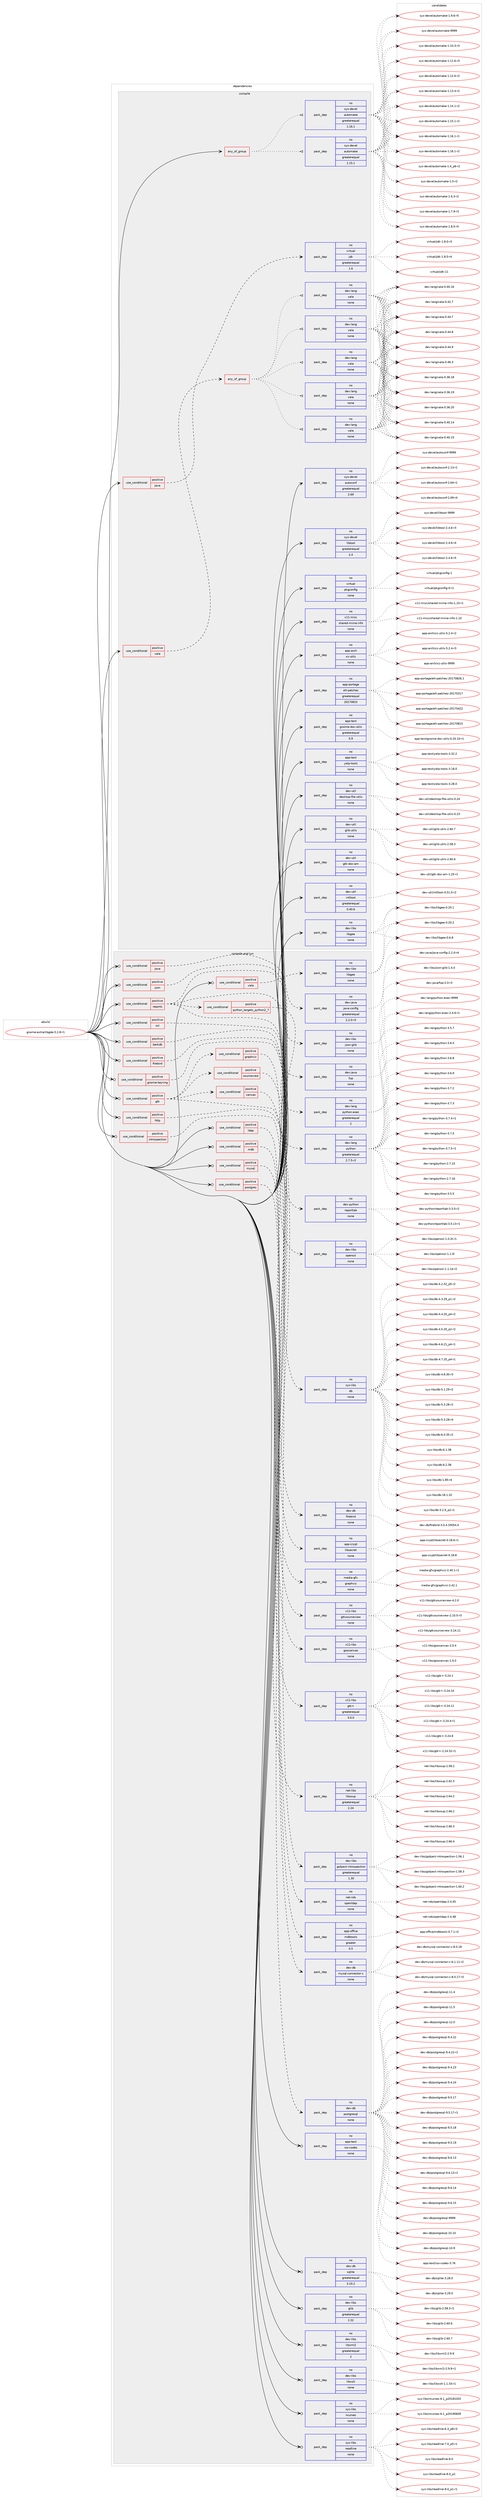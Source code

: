 digraph prolog {

# *************
# Graph options
# *************

newrank=true;
concentrate=true;
compound=true;
graph [rankdir=LR,fontname=Helvetica,fontsize=10,ranksep=1.5];#, ranksep=2.5, nodesep=0.2];
edge  [arrowhead=vee];
node  [fontname=Helvetica,fontsize=10];

# **********
# The ebuild
# **********

subgraph cluster_leftcol {
color=gray;
rank=same;
label=<<i>ebuild</i>>;
id [label="gnome-extra/libgda-5.2.8-r1", color=red, width=4, href="../gnome-extra/libgda-5.2.8-r1.svg"];
}

# ****************
# The dependencies
# ****************

subgraph cluster_midcol {
color=gray;
label=<<i>dependencies</i>>;
subgraph cluster_compile {
fillcolor="#eeeeee";
style=filled;
label=<<i>compile</i>>;
subgraph any12227 {
dependency749211 [label=<<TABLE BORDER="0" CELLBORDER="1" CELLSPACING="0" CELLPADDING="4"><TR><TD CELLPADDING="10">any_of_group</TD></TR></TABLE>>, shape=none, color=red];subgraph pack550564 {
dependency749212 [label=<<TABLE BORDER="0" CELLBORDER="1" CELLSPACING="0" CELLPADDING="4" WIDTH="220"><TR><TD ROWSPAN="6" CELLPADDING="30">pack_dep</TD></TR><TR><TD WIDTH="110">no</TD></TR><TR><TD>sys-devel</TD></TR><TR><TD>automake</TD></TR><TR><TD>greaterequal</TD></TR><TR><TD>1.16.1</TD></TR></TABLE>>, shape=none, color=blue];
}
dependency749211:e -> dependency749212:w [weight=20,style="dotted",arrowhead="oinv"];
subgraph pack550565 {
dependency749213 [label=<<TABLE BORDER="0" CELLBORDER="1" CELLSPACING="0" CELLPADDING="4" WIDTH="220"><TR><TD ROWSPAN="6" CELLPADDING="30">pack_dep</TD></TR><TR><TD WIDTH="110">no</TD></TR><TR><TD>sys-devel</TD></TR><TR><TD>automake</TD></TR><TR><TD>greaterequal</TD></TR><TR><TD>1.15.1</TD></TR></TABLE>>, shape=none, color=blue];
}
dependency749211:e -> dependency749213:w [weight=20,style="dotted",arrowhead="oinv"];
}
id:e -> dependency749211:w [weight=20,style="solid",arrowhead="vee"];
subgraph cond186020 {
dependency749214 [label=<<TABLE BORDER="0" CELLBORDER="1" CELLSPACING="0" CELLPADDING="4"><TR><TD ROWSPAN="3" CELLPADDING="10">use_conditional</TD></TR><TR><TD>positive</TD></TR><TR><TD>java</TD></TR></TABLE>>, shape=none, color=red];
subgraph pack550566 {
dependency749215 [label=<<TABLE BORDER="0" CELLBORDER="1" CELLSPACING="0" CELLPADDING="4" WIDTH="220"><TR><TD ROWSPAN="6" CELLPADDING="30">pack_dep</TD></TR><TR><TD WIDTH="110">no</TD></TR><TR><TD>virtual</TD></TR><TR><TD>jdk</TD></TR><TR><TD>greaterequal</TD></TR><TR><TD>1.6</TD></TR></TABLE>>, shape=none, color=blue];
}
dependency749214:e -> dependency749215:w [weight=20,style="dashed",arrowhead="vee"];
}
id:e -> dependency749214:w [weight=20,style="solid",arrowhead="vee"];
subgraph cond186021 {
dependency749216 [label=<<TABLE BORDER="0" CELLBORDER="1" CELLSPACING="0" CELLPADDING="4"><TR><TD ROWSPAN="3" CELLPADDING="10">use_conditional</TD></TR><TR><TD>positive</TD></TR><TR><TD>vala</TD></TR></TABLE>>, shape=none, color=red];
subgraph any12228 {
dependency749217 [label=<<TABLE BORDER="0" CELLBORDER="1" CELLSPACING="0" CELLPADDING="4"><TR><TD CELLPADDING="10">any_of_group</TD></TR></TABLE>>, shape=none, color=red];subgraph pack550567 {
dependency749218 [label=<<TABLE BORDER="0" CELLBORDER="1" CELLSPACING="0" CELLPADDING="4" WIDTH="220"><TR><TD ROWSPAN="6" CELLPADDING="30">pack_dep</TD></TR><TR><TD WIDTH="110">no</TD></TR><TR><TD>dev-lang</TD></TR><TR><TD>vala</TD></TR><TR><TD>none</TD></TR><TR><TD></TD></TR></TABLE>>, shape=none, color=blue];
}
dependency749217:e -> dependency749218:w [weight=20,style="dotted",arrowhead="oinv"];
subgraph pack550568 {
dependency749219 [label=<<TABLE BORDER="0" CELLBORDER="1" CELLSPACING="0" CELLPADDING="4" WIDTH="220"><TR><TD ROWSPAN="6" CELLPADDING="30">pack_dep</TD></TR><TR><TD WIDTH="110">no</TD></TR><TR><TD>dev-lang</TD></TR><TR><TD>vala</TD></TR><TR><TD>none</TD></TR><TR><TD></TD></TR></TABLE>>, shape=none, color=blue];
}
dependency749217:e -> dependency749219:w [weight=20,style="dotted",arrowhead="oinv"];
subgraph pack550569 {
dependency749220 [label=<<TABLE BORDER="0" CELLBORDER="1" CELLSPACING="0" CELLPADDING="4" WIDTH="220"><TR><TD ROWSPAN="6" CELLPADDING="30">pack_dep</TD></TR><TR><TD WIDTH="110">no</TD></TR><TR><TD>dev-lang</TD></TR><TR><TD>vala</TD></TR><TR><TD>none</TD></TR><TR><TD></TD></TR></TABLE>>, shape=none, color=blue];
}
dependency749217:e -> dependency749220:w [weight=20,style="dotted",arrowhead="oinv"];
subgraph pack550570 {
dependency749221 [label=<<TABLE BORDER="0" CELLBORDER="1" CELLSPACING="0" CELLPADDING="4" WIDTH="220"><TR><TD ROWSPAN="6" CELLPADDING="30">pack_dep</TD></TR><TR><TD WIDTH="110">no</TD></TR><TR><TD>dev-lang</TD></TR><TR><TD>vala</TD></TR><TR><TD>none</TD></TR><TR><TD></TD></TR></TABLE>>, shape=none, color=blue];
}
dependency749217:e -> dependency749221:w [weight=20,style="dotted",arrowhead="oinv"];
subgraph pack550571 {
dependency749222 [label=<<TABLE BORDER="0" CELLBORDER="1" CELLSPACING="0" CELLPADDING="4" WIDTH="220"><TR><TD ROWSPAN="6" CELLPADDING="30">pack_dep</TD></TR><TR><TD WIDTH="110">no</TD></TR><TR><TD>dev-lang</TD></TR><TR><TD>vala</TD></TR><TR><TD>none</TD></TR><TR><TD></TD></TR></TABLE>>, shape=none, color=blue];
}
dependency749217:e -> dependency749222:w [weight=20,style="dotted",arrowhead="oinv"];
}
dependency749216:e -> dependency749217:w [weight=20,style="dashed",arrowhead="vee"];
}
id:e -> dependency749216:w [weight=20,style="solid",arrowhead="vee"];
subgraph pack550572 {
dependency749223 [label=<<TABLE BORDER="0" CELLBORDER="1" CELLSPACING="0" CELLPADDING="4" WIDTH="220"><TR><TD ROWSPAN="6" CELLPADDING="30">pack_dep</TD></TR><TR><TD WIDTH="110">no</TD></TR><TR><TD>app-arch</TD></TR><TR><TD>xz-utils</TD></TR><TR><TD>none</TD></TR><TR><TD></TD></TR></TABLE>>, shape=none, color=blue];
}
id:e -> dependency749223:w [weight=20,style="solid",arrowhead="vee"];
subgraph pack550573 {
dependency749224 [label=<<TABLE BORDER="0" CELLBORDER="1" CELLSPACING="0" CELLPADDING="4" WIDTH="220"><TR><TD ROWSPAN="6" CELLPADDING="30">pack_dep</TD></TR><TR><TD WIDTH="110">no</TD></TR><TR><TD>app-portage</TD></TR><TR><TD>elt-patches</TD></TR><TR><TD>greaterequal</TD></TR><TR><TD>20170815</TD></TR></TABLE>>, shape=none, color=blue];
}
id:e -> dependency749224:w [weight=20,style="solid",arrowhead="vee"];
subgraph pack550574 {
dependency749225 [label=<<TABLE BORDER="0" CELLBORDER="1" CELLSPACING="0" CELLPADDING="4" WIDTH="220"><TR><TD ROWSPAN="6" CELLPADDING="30">pack_dep</TD></TR><TR><TD WIDTH="110">no</TD></TR><TR><TD>app-text</TD></TR><TR><TD>gnome-doc-utils</TD></TR><TR><TD>greaterequal</TD></TR><TR><TD>0.9</TD></TR></TABLE>>, shape=none, color=blue];
}
id:e -> dependency749225:w [weight=20,style="solid",arrowhead="vee"];
subgraph pack550575 {
dependency749226 [label=<<TABLE BORDER="0" CELLBORDER="1" CELLSPACING="0" CELLPADDING="4" WIDTH="220"><TR><TD ROWSPAN="6" CELLPADDING="30">pack_dep</TD></TR><TR><TD WIDTH="110">no</TD></TR><TR><TD>app-text</TD></TR><TR><TD>yelp-tools</TD></TR><TR><TD>none</TD></TR><TR><TD></TD></TR></TABLE>>, shape=none, color=blue];
}
id:e -> dependency749226:w [weight=20,style="solid",arrowhead="vee"];
subgraph pack550576 {
dependency749227 [label=<<TABLE BORDER="0" CELLBORDER="1" CELLSPACING="0" CELLPADDING="4" WIDTH="220"><TR><TD ROWSPAN="6" CELLPADDING="30">pack_dep</TD></TR><TR><TD WIDTH="110">no</TD></TR><TR><TD>dev-libs</TD></TR><TR><TD>libgee</TD></TR><TR><TD>none</TD></TR><TR><TD></TD></TR></TABLE>>, shape=none, color=blue];
}
id:e -> dependency749227:w [weight=20,style="solid",arrowhead="vee"];
subgraph pack550577 {
dependency749228 [label=<<TABLE BORDER="0" CELLBORDER="1" CELLSPACING="0" CELLPADDING="4" WIDTH="220"><TR><TD ROWSPAN="6" CELLPADDING="30">pack_dep</TD></TR><TR><TD WIDTH="110">no</TD></TR><TR><TD>dev-util</TD></TR><TR><TD>desktop-file-utils</TD></TR><TR><TD>none</TD></TR><TR><TD></TD></TR></TABLE>>, shape=none, color=blue];
}
id:e -> dependency749228:w [weight=20,style="solid",arrowhead="vee"];
subgraph pack550578 {
dependency749229 [label=<<TABLE BORDER="0" CELLBORDER="1" CELLSPACING="0" CELLPADDING="4" WIDTH="220"><TR><TD ROWSPAN="6" CELLPADDING="30">pack_dep</TD></TR><TR><TD WIDTH="110">no</TD></TR><TR><TD>dev-util</TD></TR><TR><TD>glib-utils</TD></TR><TR><TD>none</TD></TR><TR><TD></TD></TR></TABLE>>, shape=none, color=blue];
}
id:e -> dependency749229:w [weight=20,style="solid",arrowhead="vee"];
subgraph pack550579 {
dependency749230 [label=<<TABLE BORDER="0" CELLBORDER="1" CELLSPACING="0" CELLPADDING="4" WIDTH="220"><TR><TD ROWSPAN="6" CELLPADDING="30">pack_dep</TD></TR><TR><TD WIDTH="110">no</TD></TR><TR><TD>dev-util</TD></TR><TR><TD>gtk-doc-am</TD></TR><TR><TD>none</TD></TR><TR><TD></TD></TR></TABLE>>, shape=none, color=blue];
}
id:e -> dependency749230:w [weight=20,style="solid",arrowhead="vee"];
subgraph pack550580 {
dependency749231 [label=<<TABLE BORDER="0" CELLBORDER="1" CELLSPACING="0" CELLPADDING="4" WIDTH="220"><TR><TD ROWSPAN="6" CELLPADDING="30">pack_dep</TD></TR><TR><TD WIDTH="110">no</TD></TR><TR><TD>dev-util</TD></TR><TR><TD>intltool</TD></TR><TR><TD>greaterequal</TD></TR><TR><TD>0.40.6</TD></TR></TABLE>>, shape=none, color=blue];
}
id:e -> dependency749231:w [weight=20,style="solid",arrowhead="vee"];
subgraph pack550581 {
dependency749232 [label=<<TABLE BORDER="0" CELLBORDER="1" CELLSPACING="0" CELLPADDING="4" WIDTH="220"><TR><TD ROWSPAN="6" CELLPADDING="30">pack_dep</TD></TR><TR><TD WIDTH="110">no</TD></TR><TR><TD>sys-devel</TD></TR><TR><TD>autoconf</TD></TR><TR><TD>greaterequal</TD></TR><TR><TD>2.69</TD></TR></TABLE>>, shape=none, color=blue];
}
id:e -> dependency749232:w [weight=20,style="solid",arrowhead="vee"];
subgraph pack550582 {
dependency749233 [label=<<TABLE BORDER="0" CELLBORDER="1" CELLSPACING="0" CELLPADDING="4" WIDTH="220"><TR><TD ROWSPAN="6" CELLPADDING="30">pack_dep</TD></TR><TR><TD WIDTH="110">no</TD></TR><TR><TD>sys-devel</TD></TR><TR><TD>libtool</TD></TR><TR><TD>greaterequal</TD></TR><TR><TD>2.4</TD></TR></TABLE>>, shape=none, color=blue];
}
id:e -> dependency749233:w [weight=20,style="solid",arrowhead="vee"];
subgraph pack550583 {
dependency749234 [label=<<TABLE BORDER="0" CELLBORDER="1" CELLSPACING="0" CELLPADDING="4" WIDTH="220"><TR><TD ROWSPAN="6" CELLPADDING="30">pack_dep</TD></TR><TR><TD WIDTH="110">no</TD></TR><TR><TD>virtual</TD></TR><TR><TD>pkgconfig</TD></TR><TR><TD>none</TD></TR><TR><TD></TD></TR></TABLE>>, shape=none, color=blue];
}
id:e -> dependency749234:w [weight=20,style="solid",arrowhead="vee"];
subgraph pack550584 {
dependency749235 [label=<<TABLE BORDER="0" CELLBORDER="1" CELLSPACING="0" CELLPADDING="4" WIDTH="220"><TR><TD ROWSPAN="6" CELLPADDING="30">pack_dep</TD></TR><TR><TD WIDTH="110">no</TD></TR><TR><TD>x11-misc</TD></TR><TR><TD>shared-mime-info</TD></TR><TR><TD>none</TD></TR><TR><TD></TD></TR></TABLE>>, shape=none, color=blue];
}
id:e -> dependency749235:w [weight=20,style="solid",arrowhead="vee"];
}
subgraph cluster_compileandrun {
fillcolor="#eeeeee";
style=filled;
label=<<i>compile and run</i>>;
subgraph cond186022 {
dependency749236 [label=<<TABLE BORDER="0" CELLBORDER="1" CELLSPACING="0" CELLPADDING="4"><TR><TD ROWSPAN="3" CELLPADDING="10">use_conditional</TD></TR><TR><TD>positive</TD></TR><TR><TD>berkdb</TD></TR></TABLE>>, shape=none, color=red];
subgraph pack550585 {
dependency749237 [label=<<TABLE BORDER="0" CELLBORDER="1" CELLSPACING="0" CELLPADDING="4" WIDTH="220"><TR><TD ROWSPAN="6" CELLPADDING="30">pack_dep</TD></TR><TR><TD WIDTH="110">no</TD></TR><TR><TD>sys-libs</TD></TR><TR><TD>db</TD></TR><TR><TD>none</TD></TR><TR><TD></TD></TR></TABLE>>, shape=none, color=blue];
}
dependency749236:e -> dependency749237:w [weight=20,style="dashed",arrowhead="vee"];
}
id:e -> dependency749236:w [weight=20,style="solid",arrowhead="odotvee"];
subgraph cond186023 {
dependency749238 [label=<<TABLE BORDER="0" CELLBORDER="1" CELLSPACING="0" CELLPADDING="4"><TR><TD ROWSPAN="3" CELLPADDING="10">use_conditional</TD></TR><TR><TD>positive</TD></TR><TR><TD>firebird</TD></TR></TABLE>>, shape=none, color=red];
subgraph pack550586 {
dependency749239 [label=<<TABLE BORDER="0" CELLBORDER="1" CELLSPACING="0" CELLPADDING="4" WIDTH="220"><TR><TD ROWSPAN="6" CELLPADDING="30">pack_dep</TD></TR><TR><TD WIDTH="110">no</TD></TR><TR><TD>dev-db</TD></TR><TR><TD>firebird</TD></TR><TR><TD>none</TD></TR><TR><TD></TD></TR></TABLE>>, shape=none, color=blue];
}
dependency749238:e -> dependency749239:w [weight=20,style="dashed",arrowhead="vee"];
}
id:e -> dependency749238:w [weight=20,style="solid",arrowhead="odotvee"];
subgraph cond186024 {
dependency749240 [label=<<TABLE BORDER="0" CELLBORDER="1" CELLSPACING="0" CELLPADDING="4"><TR><TD ROWSPAN="3" CELLPADDING="10">use_conditional</TD></TR><TR><TD>positive</TD></TR><TR><TD>gnome-keyring</TD></TR></TABLE>>, shape=none, color=red];
subgraph pack550587 {
dependency749241 [label=<<TABLE BORDER="0" CELLBORDER="1" CELLSPACING="0" CELLPADDING="4" WIDTH="220"><TR><TD ROWSPAN="6" CELLPADDING="30">pack_dep</TD></TR><TR><TD WIDTH="110">no</TD></TR><TR><TD>app-crypt</TD></TR><TR><TD>libsecret</TD></TR><TR><TD>none</TD></TR><TR><TD></TD></TR></TABLE>>, shape=none, color=blue];
}
dependency749240:e -> dependency749241:w [weight=20,style="dashed",arrowhead="vee"];
}
id:e -> dependency749240:w [weight=20,style="solid",arrowhead="odotvee"];
subgraph cond186025 {
dependency749242 [label=<<TABLE BORDER="0" CELLBORDER="1" CELLSPACING="0" CELLPADDING="4"><TR><TD ROWSPAN="3" CELLPADDING="10">use_conditional</TD></TR><TR><TD>positive</TD></TR><TR><TD>gtk</TD></TR></TABLE>>, shape=none, color=red];
subgraph pack550588 {
dependency749243 [label=<<TABLE BORDER="0" CELLBORDER="1" CELLSPACING="0" CELLPADDING="4" WIDTH="220"><TR><TD ROWSPAN="6" CELLPADDING="30">pack_dep</TD></TR><TR><TD WIDTH="110">no</TD></TR><TR><TD>x11-libs</TD></TR><TR><TD>gtk+</TD></TR><TR><TD>greaterequal</TD></TR><TR><TD>3.0.0</TD></TR></TABLE>>, shape=none, color=blue];
}
dependency749242:e -> dependency749243:w [weight=20,style="dashed",arrowhead="vee"];
subgraph cond186026 {
dependency749244 [label=<<TABLE BORDER="0" CELLBORDER="1" CELLSPACING="0" CELLPADDING="4"><TR><TD ROWSPAN="3" CELLPADDING="10">use_conditional</TD></TR><TR><TD>positive</TD></TR><TR><TD>canvas</TD></TR></TABLE>>, shape=none, color=red];
subgraph pack550589 {
dependency749245 [label=<<TABLE BORDER="0" CELLBORDER="1" CELLSPACING="0" CELLPADDING="4" WIDTH="220"><TR><TD ROWSPAN="6" CELLPADDING="30">pack_dep</TD></TR><TR><TD WIDTH="110">no</TD></TR><TR><TD>x11-libs</TD></TR><TR><TD>goocanvas</TD></TR><TR><TD>none</TD></TR><TR><TD></TD></TR></TABLE>>, shape=none, color=blue];
}
dependency749244:e -> dependency749245:w [weight=20,style="dashed",arrowhead="vee"];
}
dependency749242:e -> dependency749244:w [weight=20,style="dashed",arrowhead="vee"];
subgraph cond186027 {
dependency749246 [label=<<TABLE BORDER="0" CELLBORDER="1" CELLSPACING="0" CELLPADDING="4"><TR><TD ROWSPAN="3" CELLPADDING="10">use_conditional</TD></TR><TR><TD>positive</TD></TR><TR><TD>sourceview</TD></TR></TABLE>>, shape=none, color=red];
subgraph pack550590 {
dependency749247 [label=<<TABLE BORDER="0" CELLBORDER="1" CELLSPACING="0" CELLPADDING="4" WIDTH="220"><TR><TD ROWSPAN="6" CELLPADDING="30">pack_dep</TD></TR><TR><TD WIDTH="110">no</TD></TR><TR><TD>x11-libs</TD></TR><TR><TD>gtksourceview</TD></TR><TR><TD>none</TD></TR><TR><TD></TD></TR></TABLE>>, shape=none, color=blue];
}
dependency749246:e -> dependency749247:w [weight=20,style="dashed",arrowhead="vee"];
}
dependency749242:e -> dependency749246:w [weight=20,style="dashed",arrowhead="vee"];
subgraph cond186028 {
dependency749248 [label=<<TABLE BORDER="0" CELLBORDER="1" CELLSPACING="0" CELLPADDING="4"><TR><TD ROWSPAN="3" CELLPADDING="10">use_conditional</TD></TR><TR><TD>positive</TD></TR><TR><TD>graphviz</TD></TR></TABLE>>, shape=none, color=red];
subgraph pack550591 {
dependency749249 [label=<<TABLE BORDER="0" CELLBORDER="1" CELLSPACING="0" CELLPADDING="4" WIDTH="220"><TR><TD ROWSPAN="6" CELLPADDING="30">pack_dep</TD></TR><TR><TD WIDTH="110">no</TD></TR><TR><TD>media-gfx</TD></TR><TR><TD>graphviz</TD></TR><TR><TD>none</TD></TR><TR><TD></TD></TR></TABLE>>, shape=none, color=blue];
}
dependency749248:e -> dependency749249:w [weight=20,style="dashed",arrowhead="vee"];
}
dependency749242:e -> dependency749248:w [weight=20,style="dashed",arrowhead="vee"];
}
id:e -> dependency749242:w [weight=20,style="solid",arrowhead="odotvee"];
subgraph cond186029 {
dependency749250 [label=<<TABLE BORDER="0" CELLBORDER="1" CELLSPACING="0" CELLPADDING="4"><TR><TD ROWSPAN="3" CELLPADDING="10">use_conditional</TD></TR><TR><TD>positive</TD></TR><TR><TD>http</TD></TR></TABLE>>, shape=none, color=red];
subgraph pack550592 {
dependency749251 [label=<<TABLE BORDER="0" CELLBORDER="1" CELLSPACING="0" CELLPADDING="4" WIDTH="220"><TR><TD ROWSPAN="6" CELLPADDING="30">pack_dep</TD></TR><TR><TD WIDTH="110">no</TD></TR><TR><TD>net-libs</TD></TR><TR><TD>libsoup</TD></TR><TR><TD>greaterequal</TD></TR><TR><TD>2.24</TD></TR></TABLE>>, shape=none, color=blue];
}
dependency749250:e -> dependency749251:w [weight=20,style="dashed",arrowhead="vee"];
}
id:e -> dependency749250:w [weight=20,style="solid",arrowhead="odotvee"];
subgraph cond186030 {
dependency749252 [label=<<TABLE BORDER="0" CELLBORDER="1" CELLSPACING="0" CELLPADDING="4"><TR><TD ROWSPAN="3" CELLPADDING="10">use_conditional</TD></TR><TR><TD>positive</TD></TR><TR><TD>introspection</TD></TR></TABLE>>, shape=none, color=red];
subgraph pack550593 {
dependency749253 [label=<<TABLE BORDER="0" CELLBORDER="1" CELLSPACING="0" CELLPADDING="4" WIDTH="220"><TR><TD ROWSPAN="6" CELLPADDING="30">pack_dep</TD></TR><TR><TD WIDTH="110">no</TD></TR><TR><TD>dev-libs</TD></TR><TR><TD>gobject-introspection</TD></TR><TR><TD>greaterequal</TD></TR><TR><TD>1.30</TD></TR></TABLE>>, shape=none, color=blue];
}
dependency749252:e -> dependency749253:w [weight=20,style="dashed",arrowhead="vee"];
}
id:e -> dependency749252:w [weight=20,style="solid",arrowhead="odotvee"];
subgraph cond186031 {
dependency749254 [label=<<TABLE BORDER="0" CELLBORDER="1" CELLSPACING="0" CELLPADDING="4"><TR><TD ROWSPAN="3" CELLPADDING="10">use_conditional</TD></TR><TR><TD>positive</TD></TR><TR><TD>java</TD></TR></TABLE>>, shape=none, color=red];
subgraph pack550594 {
dependency749255 [label=<<TABLE BORDER="0" CELLBORDER="1" CELLSPACING="0" CELLPADDING="4" WIDTH="220"><TR><TD ROWSPAN="6" CELLPADDING="30">pack_dep</TD></TR><TR><TD WIDTH="110">no</TD></TR><TR><TD>dev-java</TD></TR><TR><TD>java-config</TD></TR><TR><TD>greaterequal</TD></TR><TR><TD>2.2.0-r3</TD></TR></TABLE>>, shape=none, color=blue];
}
dependency749254:e -> dependency749255:w [weight=20,style="dashed",arrowhead="vee"];
}
id:e -> dependency749254:w [weight=20,style="solid",arrowhead="odotvee"];
subgraph cond186032 {
dependency749256 [label=<<TABLE BORDER="0" CELLBORDER="1" CELLSPACING="0" CELLPADDING="4"><TR><TD ROWSPAN="3" CELLPADDING="10">use_conditional</TD></TR><TR><TD>positive</TD></TR><TR><TD>json</TD></TR></TABLE>>, shape=none, color=red];
subgraph pack550595 {
dependency749257 [label=<<TABLE BORDER="0" CELLBORDER="1" CELLSPACING="0" CELLPADDING="4" WIDTH="220"><TR><TD ROWSPAN="6" CELLPADDING="30">pack_dep</TD></TR><TR><TD WIDTH="110">no</TD></TR><TR><TD>dev-libs</TD></TR><TR><TD>json-glib</TD></TR><TR><TD>none</TD></TR><TR><TD></TD></TR></TABLE>>, shape=none, color=blue];
}
dependency749256:e -> dependency749257:w [weight=20,style="dashed",arrowhead="vee"];
}
id:e -> dependency749256:w [weight=20,style="solid",arrowhead="odotvee"];
subgraph cond186033 {
dependency749258 [label=<<TABLE BORDER="0" CELLBORDER="1" CELLSPACING="0" CELLPADDING="4"><TR><TD ROWSPAN="3" CELLPADDING="10">use_conditional</TD></TR><TR><TD>positive</TD></TR><TR><TD>ldap</TD></TR></TABLE>>, shape=none, color=red];
subgraph pack550596 {
dependency749259 [label=<<TABLE BORDER="0" CELLBORDER="1" CELLSPACING="0" CELLPADDING="4" WIDTH="220"><TR><TD ROWSPAN="6" CELLPADDING="30">pack_dep</TD></TR><TR><TD WIDTH="110">no</TD></TR><TR><TD>net-nds</TD></TR><TR><TD>openldap</TD></TR><TR><TD>none</TD></TR><TR><TD></TD></TR></TABLE>>, shape=none, color=blue];
}
dependency749258:e -> dependency749259:w [weight=20,style="dashed",arrowhead="vee"];
}
id:e -> dependency749258:w [weight=20,style="solid",arrowhead="odotvee"];
subgraph cond186034 {
dependency749260 [label=<<TABLE BORDER="0" CELLBORDER="1" CELLSPACING="0" CELLPADDING="4"><TR><TD ROWSPAN="3" CELLPADDING="10">use_conditional</TD></TR><TR><TD>positive</TD></TR><TR><TD>mdb</TD></TR></TABLE>>, shape=none, color=red];
subgraph pack550597 {
dependency749261 [label=<<TABLE BORDER="0" CELLBORDER="1" CELLSPACING="0" CELLPADDING="4" WIDTH="220"><TR><TD ROWSPAN="6" CELLPADDING="30">pack_dep</TD></TR><TR><TD WIDTH="110">no</TD></TR><TR><TD>app-office</TD></TR><TR><TD>mdbtools</TD></TR><TR><TD>greater</TD></TR><TR><TD>0.5</TD></TR></TABLE>>, shape=none, color=blue];
}
dependency749260:e -> dependency749261:w [weight=20,style="dashed",arrowhead="vee"];
}
id:e -> dependency749260:w [weight=20,style="solid",arrowhead="odotvee"];
subgraph cond186035 {
dependency749262 [label=<<TABLE BORDER="0" CELLBORDER="1" CELLSPACING="0" CELLPADDING="4"><TR><TD ROWSPAN="3" CELLPADDING="10">use_conditional</TD></TR><TR><TD>positive</TD></TR><TR><TD>mysql</TD></TR></TABLE>>, shape=none, color=red];
subgraph pack550598 {
dependency749263 [label=<<TABLE BORDER="0" CELLBORDER="1" CELLSPACING="0" CELLPADDING="4" WIDTH="220"><TR><TD ROWSPAN="6" CELLPADDING="30">pack_dep</TD></TR><TR><TD WIDTH="110">no</TD></TR><TR><TD>dev-db</TD></TR><TR><TD>mysql-connector-c</TD></TR><TR><TD>none</TD></TR><TR><TD></TD></TR></TABLE>>, shape=none, color=blue];
}
dependency749262:e -> dependency749263:w [weight=20,style="dashed",arrowhead="vee"];
}
id:e -> dependency749262:w [weight=20,style="solid",arrowhead="odotvee"];
subgraph cond186036 {
dependency749264 [label=<<TABLE BORDER="0" CELLBORDER="1" CELLSPACING="0" CELLPADDING="4"><TR><TD ROWSPAN="3" CELLPADDING="10">use_conditional</TD></TR><TR><TD>positive</TD></TR><TR><TD>postgres</TD></TR></TABLE>>, shape=none, color=red];
subgraph pack550599 {
dependency749265 [label=<<TABLE BORDER="0" CELLBORDER="1" CELLSPACING="0" CELLPADDING="4" WIDTH="220"><TR><TD ROWSPAN="6" CELLPADDING="30">pack_dep</TD></TR><TR><TD WIDTH="110">no</TD></TR><TR><TD>dev-db</TD></TR><TR><TD>postgresql</TD></TR><TR><TD>none</TD></TR><TR><TD></TD></TR></TABLE>>, shape=none, color=blue];
}
dependency749264:e -> dependency749265:w [weight=20,style="dashed",arrowhead="vee"];
}
id:e -> dependency749264:w [weight=20,style="solid",arrowhead="odotvee"];
subgraph cond186037 {
dependency749266 [label=<<TABLE BORDER="0" CELLBORDER="1" CELLSPACING="0" CELLPADDING="4"><TR><TD ROWSPAN="3" CELLPADDING="10">use_conditional</TD></TR><TR><TD>positive</TD></TR><TR><TD>reports</TD></TR></TABLE>>, shape=none, color=red];
subgraph cond186038 {
dependency749267 [label=<<TABLE BORDER="0" CELLBORDER="1" CELLSPACING="0" CELLPADDING="4"><TR><TD ROWSPAN="3" CELLPADDING="10">use_conditional</TD></TR><TR><TD>positive</TD></TR><TR><TD>python_targets_python2_7</TD></TR></TABLE>>, shape=none, color=red];
subgraph pack550600 {
dependency749268 [label=<<TABLE BORDER="0" CELLBORDER="1" CELLSPACING="0" CELLPADDING="4" WIDTH="220"><TR><TD ROWSPAN="6" CELLPADDING="30">pack_dep</TD></TR><TR><TD WIDTH="110">no</TD></TR><TR><TD>dev-lang</TD></TR><TR><TD>python</TD></TR><TR><TD>greaterequal</TD></TR><TR><TD>2.7.5-r2</TD></TR></TABLE>>, shape=none, color=blue];
}
dependency749267:e -> dependency749268:w [weight=20,style="dashed",arrowhead="vee"];
}
dependency749266:e -> dependency749267:w [weight=20,style="dashed",arrowhead="vee"];
subgraph pack550601 {
dependency749269 [label=<<TABLE BORDER="0" CELLBORDER="1" CELLSPACING="0" CELLPADDING="4" WIDTH="220"><TR><TD ROWSPAN="6" CELLPADDING="30">pack_dep</TD></TR><TR><TD WIDTH="110">no</TD></TR><TR><TD>dev-lang</TD></TR><TR><TD>python-exec</TD></TR><TR><TD>greaterequal</TD></TR><TR><TD>2</TD></TR></TABLE>>, shape=none, color=blue];
}
dependency749266:e -> dependency749269:w [weight=20,style="dashed",arrowhead="vee"];
subgraph pack550602 {
dependency749270 [label=<<TABLE BORDER="0" CELLBORDER="1" CELLSPACING="0" CELLPADDING="4" WIDTH="220"><TR><TD ROWSPAN="6" CELLPADDING="30">pack_dep</TD></TR><TR><TD WIDTH="110">no</TD></TR><TR><TD>dev-java</TD></TR><TR><TD>fop</TD></TR><TR><TD>none</TD></TR><TR><TD></TD></TR></TABLE>>, shape=none, color=blue];
}
dependency749266:e -> dependency749270:w [weight=20,style="dashed",arrowhead="vee"];
subgraph pack550603 {
dependency749271 [label=<<TABLE BORDER="0" CELLBORDER="1" CELLSPACING="0" CELLPADDING="4" WIDTH="220"><TR><TD ROWSPAN="6" CELLPADDING="30">pack_dep</TD></TR><TR><TD WIDTH="110">no</TD></TR><TR><TD>dev-python</TD></TR><TR><TD>reportlab</TD></TR><TR><TD>none</TD></TR><TR><TD></TD></TR></TABLE>>, shape=none, color=blue];
}
dependency749266:e -> dependency749271:w [weight=20,style="dashed",arrowhead="vee"];
}
id:e -> dependency749266:w [weight=20,style="solid",arrowhead="odotvee"];
subgraph cond186039 {
dependency749272 [label=<<TABLE BORDER="0" CELLBORDER="1" CELLSPACING="0" CELLPADDING="4"><TR><TD ROWSPAN="3" CELLPADDING="10">use_conditional</TD></TR><TR><TD>positive</TD></TR><TR><TD>ssl</TD></TR></TABLE>>, shape=none, color=red];
subgraph pack550604 {
dependency749273 [label=<<TABLE BORDER="0" CELLBORDER="1" CELLSPACING="0" CELLPADDING="4" WIDTH="220"><TR><TD ROWSPAN="6" CELLPADDING="30">pack_dep</TD></TR><TR><TD WIDTH="110">no</TD></TR><TR><TD>dev-libs</TD></TR><TR><TD>openssl</TD></TR><TR><TD>none</TD></TR><TR><TD></TD></TR></TABLE>>, shape=none, color=blue];
}
dependency749272:e -> dependency749273:w [weight=20,style="dashed",arrowhead="vee"];
}
id:e -> dependency749272:w [weight=20,style="solid",arrowhead="odotvee"];
subgraph cond186040 {
dependency749274 [label=<<TABLE BORDER="0" CELLBORDER="1" CELLSPACING="0" CELLPADDING="4"><TR><TD ROWSPAN="3" CELLPADDING="10">use_conditional</TD></TR><TR><TD>positive</TD></TR><TR><TD>vala</TD></TR></TABLE>>, shape=none, color=red];
subgraph pack550605 {
dependency749275 [label=<<TABLE BORDER="0" CELLBORDER="1" CELLSPACING="0" CELLPADDING="4" WIDTH="220"><TR><TD ROWSPAN="6" CELLPADDING="30">pack_dep</TD></TR><TR><TD WIDTH="110">no</TD></TR><TR><TD>dev-libs</TD></TR><TR><TD>libgee</TD></TR><TR><TD>none</TD></TR><TR><TD></TD></TR></TABLE>>, shape=none, color=blue];
}
dependency749274:e -> dependency749275:w [weight=20,style="dashed",arrowhead="vee"];
}
id:e -> dependency749274:w [weight=20,style="solid",arrowhead="odotvee"];
subgraph pack550606 {
dependency749276 [label=<<TABLE BORDER="0" CELLBORDER="1" CELLSPACING="0" CELLPADDING="4" WIDTH="220"><TR><TD ROWSPAN="6" CELLPADDING="30">pack_dep</TD></TR><TR><TD WIDTH="110">no</TD></TR><TR><TD>app-text</TD></TR><TR><TD>iso-codes</TD></TR><TR><TD>none</TD></TR><TR><TD></TD></TR></TABLE>>, shape=none, color=blue];
}
id:e -> dependency749276:w [weight=20,style="solid",arrowhead="odotvee"];
subgraph pack550607 {
dependency749277 [label=<<TABLE BORDER="0" CELLBORDER="1" CELLSPACING="0" CELLPADDING="4" WIDTH="220"><TR><TD ROWSPAN="6" CELLPADDING="30">pack_dep</TD></TR><TR><TD WIDTH="110">no</TD></TR><TR><TD>dev-db</TD></TR><TR><TD>sqlite</TD></TR><TR><TD>greaterequal</TD></TR><TR><TD>3.10.2</TD></TR></TABLE>>, shape=none, color=blue];
}
id:e -> dependency749277:w [weight=20,style="solid",arrowhead="odotvee"];
subgraph pack550608 {
dependency749278 [label=<<TABLE BORDER="0" CELLBORDER="1" CELLSPACING="0" CELLPADDING="4" WIDTH="220"><TR><TD ROWSPAN="6" CELLPADDING="30">pack_dep</TD></TR><TR><TD WIDTH="110">no</TD></TR><TR><TD>dev-libs</TD></TR><TR><TD>glib</TD></TR><TR><TD>greaterequal</TD></TR><TR><TD>2.32</TD></TR></TABLE>>, shape=none, color=blue];
}
id:e -> dependency749278:w [weight=20,style="solid",arrowhead="odotvee"];
subgraph pack550609 {
dependency749279 [label=<<TABLE BORDER="0" CELLBORDER="1" CELLSPACING="0" CELLPADDING="4" WIDTH="220"><TR><TD ROWSPAN="6" CELLPADDING="30">pack_dep</TD></TR><TR><TD WIDTH="110">no</TD></TR><TR><TD>dev-libs</TD></TR><TR><TD>libxml2</TD></TR><TR><TD>greaterequal</TD></TR><TR><TD>2</TD></TR></TABLE>>, shape=none, color=blue];
}
id:e -> dependency749279:w [weight=20,style="solid",arrowhead="odotvee"];
subgraph pack550610 {
dependency749280 [label=<<TABLE BORDER="0" CELLBORDER="1" CELLSPACING="0" CELLPADDING="4" WIDTH="220"><TR><TD ROWSPAN="6" CELLPADDING="30">pack_dep</TD></TR><TR><TD WIDTH="110">no</TD></TR><TR><TD>dev-libs</TD></TR><TR><TD>libxslt</TD></TR><TR><TD>none</TD></TR><TR><TD></TD></TR></TABLE>>, shape=none, color=blue];
}
id:e -> dependency749280:w [weight=20,style="solid",arrowhead="odotvee"];
subgraph pack550611 {
dependency749281 [label=<<TABLE BORDER="0" CELLBORDER="1" CELLSPACING="0" CELLPADDING="4" WIDTH="220"><TR><TD ROWSPAN="6" CELLPADDING="30">pack_dep</TD></TR><TR><TD WIDTH="110">no</TD></TR><TR><TD>sys-libs</TD></TR><TR><TD>ncurses</TD></TR><TR><TD>none</TD></TR><TR><TD></TD></TR></TABLE>>, shape=none, color=blue];
}
id:e -> dependency749281:w [weight=20,style="solid",arrowhead="odotvee"];
subgraph pack550612 {
dependency749282 [label=<<TABLE BORDER="0" CELLBORDER="1" CELLSPACING="0" CELLPADDING="4" WIDTH="220"><TR><TD ROWSPAN="6" CELLPADDING="30">pack_dep</TD></TR><TR><TD WIDTH="110">no</TD></TR><TR><TD>sys-libs</TD></TR><TR><TD>readline</TD></TR><TR><TD>none</TD></TR><TR><TD></TD></TR></TABLE>>, shape=none, color=blue];
}
id:e -> dependency749282:w [weight=20,style="solid",arrowhead="odotvee"];
}
subgraph cluster_run {
fillcolor="#eeeeee";
style=filled;
label=<<i>run</i>>;
}
}

# **************
# The candidates
# **************

subgraph cluster_choices {
rank=same;
color=gray;
label=<<i>candidates</i>>;

subgraph choice550564 {
color=black;
nodesep=1;
choice11512111545100101118101108479711711611110997107101454946494846514511451 [label="sys-devel/automake-1.10.3-r3", color=red, width=4,href="../sys-devel/automake-1.10.3-r3.svg"];
choice11512111545100101118101108479711711611110997107101454946494946544511451 [label="sys-devel/automake-1.11.6-r3", color=red, width=4,href="../sys-devel/automake-1.11.6-r3.svg"];
choice11512111545100101118101108479711711611110997107101454946495046544511450 [label="sys-devel/automake-1.12.6-r2", color=red, width=4,href="../sys-devel/automake-1.12.6-r2.svg"];
choice11512111545100101118101108479711711611110997107101454946495146524511450 [label="sys-devel/automake-1.13.4-r2", color=red, width=4,href="../sys-devel/automake-1.13.4-r2.svg"];
choice11512111545100101118101108479711711611110997107101454946495246494511450 [label="sys-devel/automake-1.14.1-r2", color=red, width=4,href="../sys-devel/automake-1.14.1-r2.svg"];
choice11512111545100101118101108479711711611110997107101454946495346494511450 [label="sys-devel/automake-1.15.1-r2", color=red, width=4,href="../sys-devel/automake-1.15.1-r2.svg"];
choice11512111545100101118101108479711711611110997107101454946495446494511449 [label="sys-devel/automake-1.16.1-r1", color=red, width=4,href="../sys-devel/automake-1.16.1-r1.svg"];
choice11512111545100101118101108479711711611110997107101454946495446494511450 [label="sys-devel/automake-1.16.1-r2", color=red, width=4,href="../sys-devel/automake-1.16.1-r2.svg"];
choice115121115451001011181011084797117116111109971071014549465295112544511450 [label="sys-devel/automake-1.4_p6-r2", color=red, width=4,href="../sys-devel/automake-1.4_p6-r2.svg"];
choice11512111545100101118101108479711711611110997107101454946534511450 [label="sys-devel/automake-1.5-r2", color=red, width=4,href="../sys-devel/automake-1.5-r2.svg"];
choice115121115451001011181011084797117116111109971071014549465446514511450 [label="sys-devel/automake-1.6.3-r2", color=red, width=4,href="../sys-devel/automake-1.6.3-r2.svg"];
choice115121115451001011181011084797117116111109971071014549465546574511451 [label="sys-devel/automake-1.7.9-r3", color=red, width=4,href="../sys-devel/automake-1.7.9-r3.svg"];
choice115121115451001011181011084797117116111109971071014549465646534511453 [label="sys-devel/automake-1.8.5-r5", color=red, width=4,href="../sys-devel/automake-1.8.5-r5.svg"];
choice115121115451001011181011084797117116111109971071014549465746544511453 [label="sys-devel/automake-1.9.6-r5", color=red, width=4,href="../sys-devel/automake-1.9.6-r5.svg"];
choice115121115451001011181011084797117116111109971071014557575757 [label="sys-devel/automake-9999", color=red, width=4,href="../sys-devel/automake-9999.svg"];
dependency749212:e -> choice11512111545100101118101108479711711611110997107101454946494846514511451:w [style=dotted,weight="100"];
dependency749212:e -> choice11512111545100101118101108479711711611110997107101454946494946544511451:w [style=dotted,weight="100"];
dependency749212:e -> choice11512111545100101118101108479711711611110997107101454946495046544511450:w [style=dotted,weight="100"];
dependency749212:e -> choice11512111545100101118101108479711711611110997107101454946495146524511450:w [style=dotted,weight="100"];
dependency749212:e -> choice11512111545100101118101108479711711611110997107101454946495246494511450:w [style=dotted,weight="100"];
dependency749212:e -> choice11512111545100101118101108479711711611110997107101454946495346494511450:w [style=dotted,weight="100"];
dependency749212:e -> choice11512111545100101118101108479711711611110997107101454946495446494511449:w [style=dotted,weight="100"];
dependency749212:e -> choice11512111545100101118101108479711711611110997107101454946495446494511450:w [style=dotted,weight="100"];
dependency749212:e -> choice115121115451001011181011084797117116111109971071014549465295112544511450:w [style=dotted,weight="100"];
dependency749212:e -> choice11512111545100101118101108479711711611110997107101454946534511450:w [style=dotted,weight="100"];
dependency749212:e -> choice115121115451001011181011084797117116111109971071014549465446514511450:w [style=dotted,weight="100"];
dependency749212:e -> choice115121115451001011181011084797117116111109971071014549465546574511451:w [style=dotted,weight="100"];
dependency749212:e -> choice115121115451001011181011084797117116111109971071014549465646534511453:w [style=dotted,weight="100"];
dependency749212:e -> choice115121115451001011181011084797117116111109971071014549465746544511453:w [style=dotted,weight="100"];
dependency749212:e -> choice115121115451001011181011084797117116111109971071014557575757:w [style=dotted,weight="100"];
}
subgraph choice550565 {
color=black;
nodesep=1;
choice11512111545100101118101108479711711611110997107101454946494846514511451 [label="sys-devel/automake-1.10.3-r3", color=red, width=4,href="../sys-devel/automake-1.10.3-r3.svg"];
choice11512111545100101118101108479711711611110997107101454946494946544511451 [label="sys-devel/automake-1.11.6-r3", color=red, width=4,href="../sys-devel/automake-1.11.6-r3.svg"];
choice11512111545100101118101108479711711611110997107101454946495046544511450 [label="sys-devel/automake-1.12.6-r2", color=red, width=4,href="../sys-devel/automake-1.12.6-r2.svg"];
choice11512111545100101118101108479711711611110997107101454946495146524511450 [label="sys-devel/automake-1.13.4-r2", color=red, width=4,href="../sys-devel/automake-1.13.4-r2.svg"];
choice11512111545100101118101108479711711611110997107101454946495246494511450 [label="sys-devel/automake-1.14.1-r2", color=red, width=4,href="../sys-devel/automake-1.14.1-r2.svg"];
choice11512111545100101118101108479711711611110997107101454946495346494511450 [label="sys-devel/automake-1.15.1-r2", color=red, width=4,href="../sys-devel/automake-1.15.1-r2.svg"];
choice11512111545100101118101108479711711611110997107101454946495446494511449 [label="sys-devel/automake-1.16.1-r1", color=red, width=4,href="../sys-devel/automake-1.16.1-r1.svg"];
choice11512111545100101118101108479711711611110997107101454946495446494511450 [label="sys-devel/automake-1.16.1-r2", color=red, width=4,href="../sys-devel/automake-1.16.1-r2.svg"];
choice115121115451001011181011084797117116111109971071014549465295112544511450 [label="sys-devel/automake-1.4_p6-r2", color=red, width=4,href="../sys-devel/automake-1.4_p6-r2.svg"];
choice11512111545100101118101108479711711611110997107101454946534511450 [label="sys-devel/automake-1.5-r2", color=red, width=4,href="../sys-devel/automake-1.5-r2.svg"];
choice115121115451001011181011084797117116111109971071014549465446514511450 [label="sys-devel/automake-1.6.3-r2", color=red, width=4,href="../sys-devel/automake-1.6.3-r2.svg"];
choice115121115451001011181011084797117116111109971071014549465546574511451 [label="sys-devel/automake-1.7.9-r3", color=red, width=4,href="../sys-devel/automake-1.7.9-r3.svg"];
choice115121115451001011181011084797117116111109971071014549465646534511453 [label="sys-devel/automake-1.8.5-r5", color=red, width=4,href="../sys-devel/automake-1.8.5-r5.svg"];
choice115121115451001011181011084797117116111109971071014549465746544511453 [label="sys-devel/automake-1.9.6-r5", color=red, width=4,href="../sys-devel/automake-1.9.6-r5.svg"];
choice115121115451001011181011084797117116111109971071014557575757 [label="sys-devel/automake-9999", color=red, width=4,href="../sys-devel/automake-9999.svg"];
dependency749213:e -> choice11512111545100101118101108479711711611110997107101454946494846514511451:w [style=dotted,weight="100"];
dependency749213:e -> choice11512111545100101118101108479711711611110997107101454946494946544511451:w [style=dotted,weight="100"];
dependency749213:e -> choice11512111545100101118101108479711711611110997107101454946495046544511450:w [style=dotted,weight="100"];
dependency749213:e -> choice11512111545100101118101108479711711611110997107101454946495146524511450:w [style=dotted,weight="100"];
dependency749213:e -> choice11512111545100101118101108479711711611110997107101454946495246494511450:w [style=dotted,weight="100"];
dependency749213:e -> choice11512111545100101118101108479711711611110997107101454946495346494511450:w [style=dotted,weight="100"];
dependency749213:e -> choice11512111545100101118101108479711711611110997107101454946495446494511449:w [style=dotted,weight="100"];
dependency749213:e -> choice11512111545100101118101108479711711611110997107101454946495446494511450:w [style=dotted,weight="100"];
dependency749213:e -> choice115121115451001011181011084797117116111109971071014549465295112544511450:w [style=dotted,weight="100"];
dependency749213:e -> choice11512111545100101118101108479711711611110997107101454946534511450:w [style=dotted,weight="100"];
dependency749213:e -> choice115121115451001011181011084797117116111109971071014549465446514511450:w [style=dotted,weight="100"];
dependency749213:e -> choice115121115451001011181011084797117116111109971071014549465546574511451:w [style=dotted,weight="100"];
dependency749213:e -> choice115121115451001011181011084797117116111109971071014549465646534511453:w [style=dotted,weight="100"];
dependency749213:e -> choice115121115451001011181011084797117116111109971071014549465746544511453:w [style=dotted,weight="100"];
dependency749213:e -> choice115121115451001011181011084797117116111109971071014557575757:w [style=dotted,weight="100"];
}
subgraph choice550566 {
color=black;
nodesep=1;
choice11810511411611797108471061001074549465646484511451 [label="virtual/jdk-1.8.0-r3", color=red, width=4,href="../virtual/jdk-1.8.0-r3.svg"];
choice11810511411611797108471061001074549465646484511452 [label="virtual/jdk-1.8.0-r4", color=red, width=4,href="../virtual/jdk-1.8.0-r4.svg"];
choice1181051141161179710847106100107454949 [label="virtual/jdk-11", color=red, width=4,href="../virtual/jdk-11.svg"];
dependency749215:e -> choice11810511411611797108471061001074549465646484511451:w [style=dotted,weight="100"];
dependency749215:e -> choice11810511411611797108471061001074549465646484511452:w [style=dotted,weight="100"];
dependency749215:e -> choice1181051141161179710847106100107454949:w [style=dotted,weight="100"];
}
subgraph choice550567 {
color=black;
nodesep=1;
choice10010111845108971101034711897108974548465154464956 [label="dev-lang/vala-0.36.18", color=red, width=4,href="../dev-lang/vala-0.36.18.svg"];
choice10010111845108971101034711897108974548465154464957 [label="dev-lang/vala-0.36.19", color=red, width=4,href="../dev-lang/vala-0.36.19.svg"];
choice10010111845108971101034711897108974548465154465048 [label="dev-lang/vala-0.36.20", color=red, width=4,href="../dev-lang/vala-0.36.20.svg"];
choice10010111845108971101034711897108974548465248464952 [label="dev-lang/vala-0.40.14", color=red, width=4,href="../dev-lang/vala-0.40.14.svg"];
choice10010111845108971101034711897108974548465248464953 [label="dev-lang/vala-0.40.15", color=red, width=4,href="../dev-lang/vala-0.40.15.svg"];
choice10010111845108971101034711897108974548465248464954 [label="dev-lang/vala-0.40.16", color=red, width=4,href="../dev-lang/vala-0.40.16.svg"];
choice100101118451089711010347118971089745484652504655 [label="dev-lang/vala-0.42.7", color=red, width=4,href="../dev-lang/vala-0.42.7.svg"];
choice100101118451089711010347118971089745484652524655 [label="dev-lang/vala-0.44.7", color=red, width=4,href="../dev-lang/vala-0.44.7.svg"];
choice100101118451089711010347118971089745484652524656 [label="dev-lang/vala-0.44.8", color=red, width=4,href="../dev-lang/vala-0.44.8.svg"];
choice100101118451089711010347118971089745484652524657 [label="dev-lang/vala-0.44.9", color=red, width=4,href="../dev-lang/vala-0.44.9.svg"];
choice100101118451089711010347118971089745484652544651 [label="dev-lang/vala-0.46.3", color=red, width=4,href="../dev-lang/vala-0.46.3.svg"];
dependency749218:e -> choice10010111845108971101034711897108974548465154464956:w [style=dotted,weight="100"];
dependency749218:e -> choice10010111845108971101034711897108974548465154464957:w [style=dotted,weight="100"];
dependency749218:e -> choice10010111845108971101034711897108974548465154465048:w [style=dotted,weight="100"];
dependency749218:e -> choice10010111845108971101034711897108974548465248464952:w [style=dotted,weight="100"];
dependency749218:e -> choice10010111845108971101034711897108974548465248464953:w [style=dotted,weight="100"];
dependency749218:e -> choice10010111845108971101034711897108974548465248464954:w [style=dotted,weight="100"];
dependency749218:e -> choice100101118451089711010347118971089745484652504655:w [style=dotted,weight="100"];
dependency749218:e -> choice100101118451089711010347118971089745484652524655:w [style=dotted,weight="100"];
dependency749218:e -> choice100101118451089711010347118971089745484652524656:w [style=dotted,weight="100"];
dependency749218:e -> choice100101118451089711010347118971089745484652524657:w [style=dotted,weight="100"];
dependency749218:e -> choice100101118451089711010347118971089745484652544651:w [style=dotted,weight="100"];
}
subgraph choice550568 {
color=black;
nodesep=1;
choice10010111845108971101034711897108974548465154464956 [label="dev-lang/vala-0.36.18", color=red, width=4,href="../dev-lang/vala-0.36.18.svg"];
choice10010111845108971101034711897108974548465154464957 [label="dev-lang/vala-0.36.19", color=red, width=4,href="../dev-lang/vala-0.36.19.svg"];
choice10010111845108971101034711897108974548465154465048 [label="dev-lang/vala-0.36.20", color=red, width=4,href="../dev-lang/vala-0.36.20.svg"];
choice10010111845108971101034711897108974548465248464952 [label="dev-lang/vala-0.40.14", color=red, width=4,href="../dev-lang/vala-0.40.14.svg"];
choice10010111845108971101034711897108974548465248464953 [label="dev-lang/vala-0.40.15", color=red, width=4,href="../dev-lang/vala-0.40.15.svg"];
choice10010111845108971101034711897108974548465248464954 [label="dev-lang/vala-0.40.16", color=red, width=4,href="../dev-lang/vala-0.40.16.svg"];
choice100101118451089711010347118971089745484652504655 [label="dev-lang/vala-0.42.7", color=red, width=4,href="../dev-lang/vala-0.42.7.svg"];
choice100101118451089711010347118971089745484652524655 [label="dev-lang/vala-0.44.7", color=red, width=4,href="../dev-lang/vala-0.44.7.svg"];
choice100101118451089711010347118971089745484652524656 [label="dev-lang/vala-0.44.8", color=red, width=4,href="../dev-lang/vala-0.44.8.svg"];
choice100101118451089711010347118971089745484652524657 [label="dev-lang/vala-0.44.9", color=red, width=4,href="../dev-lang/vala-0.44.9.svg"];
choice100101118451089711010347118971089745484652544651 [label="dev-lang/vala-0.46.3", color=red, width=4,href="../dev-lang/vala-0.46.3.svg"];
dependency749219:e -> choice10010111845108971101034711897108974548465154464956:w [style=dotted,weight="100"];
dependency749219:e -> choice10010111845108971101034711897108974548465154464957:w [style=dotted,weight="100"];
dependency749219:e -> choice10010111845108971101034711897108974548465154465048:w [style=dotted,weight="100"];
dependency749219:e -> choice10010111845108971101034711897108974548465248464952:w [style=dotted,weight="100"];
dependency749219:e -> choice10010111845108971101034711897108974548465248464953:w [style=dotted,weight="100"];
dependency749219:e -> choice10010111845108971101034711897108974548465248464954:w [style=dotted,weight="100"];
dependency749219:e -> choice100101118451089711010347118971089745484652504655:w [style=dotted,weight="100"];
dependency749219:e -> choice100101118451089711010347118971089745484652524655:w [style=dotted,weight="100"];
dependency749219:e -> choice100101118451089711010347118971089745484652524656:w [style=dotted,weight="100"];
dependency749219:e -> choice100101118451089711010347118971089745484652524657:w [style=dotted,weight="100"];
dependency749219:e -> choice100101118451089711010347118971089745484652544651:w [style=dotted,weight="100"];
}
subgraph choice550569 {
color=black;
nodesep=1;
choice10010111845108971101034711897108974548465154464956 [label="dev-lang/vala-0.36.18", color=red, width=4,href="../dev-lang/vala-0.36.18.svg"];
choice10010111845108971101034711897108974548465154464957 [label="dev-lang/vala-0.36.19", color=red, width=4,href="../dev-lang/vala-0.36.19.svg"];
choice10010111845108971101034711897108974548465154465048 [label="dev-lang/vala-0.36.20", color=red, width=4,href="../dev-lang/vala-0.36.20.svg"];
choice10010111845108971101034711897108974548465248464952 [label="dev-lang/vala-0.40.14", color=red, width=4,href="../dev-lang/vala-0.40.14.svg"];
choice10010111845108971101034711897108974548465248464953 [label="dev-lang/vala-0.40.15", color=red, width=4,href="../dev-lang/vala-0.40.15.svg"];
choice10010111845108971101034711897108974548465248464954 [label="dev-lang/vala-0.40.16", color=red, width=4,href="../dev-lang/vala-0.40.16.svg"];
choice100101118451089711010347118971089745484652504655 [label="dev-lang/vala-0.42.7", color=red, width=4,href="../dev-lang/vala-0.42.7.svg"];
choice100101118451089711010347118971089745484652524655 [label="dev-lang/vala-0.44.7", color=red, width=4,href="../dev-lang/vala-0.44.7.svg"];
choice100101118451089711010347118971089745484652524656 [label="dev-lang/vala-0.44.8", color=red, width=4,href="../dev-lang/vala-0.44.8.svg"];
choice100101118451089711010347118971089745484652524657 [label="dev-lang/vala-0.44.9", color=red, width=4,href="../dev-lang/vala-0.44.9.svg"];
choice100101118451089711010347118971089745484652544651 [label="dev-lang/vala-0.46.3", color=red, width=4,href="../dev-lang/vala-0.46.3.svg"];
dependency749220:e -> choice10010111845108971101034711897108974548465154464956:w [style=dotted,weight="100"];
dependency749220:e -> choice10010111845108971101034711897108974548465154464957:w [style=dotted,weight="100"];
dependency749220:e -> choice10010111845108971101034711897108974548465154465048:w [style=dotted,weight="100"];
dependency749220:e -> choice10010111845108971101034711897108974548465248464952:w [style=dotted,weight="100"];
dependency749220:e -> choice10010111845108971101034711897108974548465248464953:w [style=dotted,weight="100"];
dependency749220:e -> choice10010111845108971101034711897108974548465248464954:w [style=dotted,weight="100"];
dependency749220:e -> choice100101118451089711010347118971089745484652504655:w [style=dotted,weight="100"];
dependency749220:e -> choice100101118451089711010347118971089745484652524655:w [style=dotted,weight="100"];
dependency749220:e -> choice100101118451089711010347118971089745484652524656:w [style=dotted,weight="100"];
dependency749220:e -> choice100101118451089711010347118971089745484652524657:w [style=dotted,weight="100"];
dependency749220:e -> choice100101118451089711010347118971089745484652544651:w [style=dotted,weight="100"];
}
subgraph choice550570 {
color=black;
nodesep=1;
choice10010111845108971101034711897108974548465154464956 [label="dev-lang/vala-0.36.18", color=red, width=4,href="../dev-lang/vala-0.36.18.svg"];
choice10010111845108971101034711897108974548465154464957 [label="dev-lang/vala-0.36.19", color=red, width=4,href="../dev-lang/vala-0.36.19.svg"];
choice10010111845108971101034711897108974548465154465048 [label="dev-lang/vala-0.36.20", color=red, width=4,href="../dev-lang/vala-0.36.20.svg"];
choice10010111845108971101034711897108974548465248464952 [label="dev-lang/vala-0.40.14", color=red, width=4,href="../dev-lang/vala-0.40.14.svg"];
choice10010111845108971101034711897108974548465248464953 [label="dev-lang/vala-0.40.15", color=red, width=4,href="../dev-lang/vala-0.40.15.svg"];
choice10010111845108971101034711897108974548465248464954 [label="dev-lang/vala-0.40.16", color=red, width=4,href="../dev-lang/vala-0.40.16.svg"];
choice100101118451089711010347118971089745484652504655 [label="dev-lang/vala-0.42.7", color=red, width=4,href="../dev-lang/vala-0.42.7.svg"];
choice100101118451089711010347118971089745484652524655 [label="dev-lang/vala-0.44.7", color=red, width=4,href="../dev-lang/vala-0.44.7.svg"];
choice100101118451089711010347118971089745484652524656 [label="dev-lang/vala-0.44.8", color=red, width=4,href="../dev-lang/vala-0.44.8.svg"];
choice100101118451089711010347118971089745484652524657 [label="dev-lang/vala-0.44.9", color=red, width=4,href="../dev-lang/vala-0.44.9.svg"];
choice100101118451089711010347118971089745484652544651 [label="dev-lang/vala-0.46.3", color=red, width=4,href="../dev-lang/vala-0.46.3.svg"];
dependency749221:e -> choice10010111845108971101034711897108974548465154464956:w [style=dotted,weight="100"];
dependency749221:e -> choice10010111845108971101034711897108974548465154464957:w [style=dotted,weight="100"];
dependency749221:e -> choice10010111845108971101034711897108974548465154465048:w [style=dotted,weight="100"];
dependency749221:e -> choice10010111845108971101034711897108974548465248464952:w [style=dotted,weight="100"];
dependency749221:e -> choice10010111845108971101034711897108974548465248464953:w [style=dotted,weight="100"];
dependency749221:e -> choice10010111845108971101034711897108974548465248464954:w [style=dotted,weight="100"];
dependency749221:e -> choice100101118451089711010347118971089745484652504655:w [style=dotted,weight="100"];
dependency749221:e -> choice100101118451089711010347118971089745484652524655:w [style=dotted,weight="100"];
dependency749221:e -> choice100101118451089711010347118971089745484652524656:w [style=dotted,weight="100"];
dependency749221:e -> choice100101118451089711010347118971089745484652524657:w [style=dotted,weight="100"];
dependency749221:e -> choice100101118451089711010347118971089745484652544651:w [style=dotted,weight="100"];
}
subgraph choice550571 {
color=black;
nodesep=1;
choice10010111845108971101034711897108974548465154464956 [label="dev-lang/vala-0.36.18", color=red, width=4,href="../dev-lang/vala-0.36.18.svg"];
choice10010111845108971101034711897108974548465154464957 [label="dev-lang/vala-0.36.19", color=red, width=4,href="../dev-lang/vala-0.36.19.svg"];
choice10010111845108971101034711897108974548465154465048 [label="dev-lang/vala-0.36.20", color=red, width=4,href="../dev-lang/vala-0.36.20.svg"];
choice10010111845108971101034711897108974548465248464952 [label="dev-lang/vala-0.40.14", color=red, width=4,href="../dev-lang/vala-0.40.14.svg"];
choice10010111845108971101034711897108974548465248464953 [label="dev-lang/vala-0.40.15", color=red, width=4,href="../dev-lang/vala-0.40.15.svg"];
choice10010111845108971101034711897108974548465248464954 [label="dev-lang/vala-0.40.16", color=red, width=4,href="../dev-lang/vala-0.40.16.svg"];
choice100101118451089711010347118971089745484652504655 [label="dev-lang/vala-0.42.7", color=red, width=4,href="../dev-lang/vala-0.42.7.svg"];
choice100101118451089711010347118971089745484652524655 [label="dev-lang/vala-0.44.7", color=red, width=4,href="../dev-lang/vala-0.44.7.svg"];
choice100101118451089711010347118971089745484652524656 [label="dev-lang/vala-0.44.8", color=red, width=4,href="../dev-lang/vala-0.44.8.svg"];
choice100101118451089711010347118971089745484652524657 [label="dev-lang/vala-0.44.9", color=red, width=4,href="../dev-lang/vala-0.44.9.svg"];
choice100101118451089711010347118971089745484652544651 [label="dev-lang/vala-0.46.3", color=red, width=4,href="../dev-lang/vala-0.46.3.svg"];
dependency749222:e -> choice10010111845108971101034711897108974548465154464956:w [style=dotted,weight="100"];
dependency749222:e -> choice10010111845108971101034711897108974548465154464957:w [style=dotted,weight="100"];
dependency749222:e -> choice10010111845108971101034711897108974548465154465048:w [style=dotted,weight="100"];
dependency749222:e -> choice10010111845108971101034711897108974548465248464952:w [style=dotted,weight="100"];
dependency749222:e -> choice10010111845108971101034711897108974548465248464953:w [style=dotted,weight="100"];
dependency749222:e -> choice10010111845108971101034711897108974548465248464954:w [style=dotted,weight="100"];
dependency749222:e -> choice100101118451089711010347118971089745484652504655:w [style=dotted,weight="100"];
dependency749222:e -> choice100101118451089711010347118971089745484652524655:w [style=dotted,weight="100"];
dependency749222:e -> choice100101118451089711010347118971089745484652524656:w [style=dotted,weight="100"];
dependency749222:e -> choice100101118451089711010347118971089745484652524657:w [style=dotted,weight="100"];
dependency749222:e -> choice100101118451089711010347118971089745484652544651:w [style=dotted,weight="100"];
}
subgraph choice550572 {
color=black;
nodesep=1;
choice9711211245971149910447120122451171161051081154553465046524511450 [label="app-arch/xz-utils-5.2.4-r2", color=red, width=4,href="../app-arch/xz-utils-5.2.4-r2.svg"];
choice9711211245971149910447120122451171161051081154553465046524511451 [label="app-arch/xz-utils-5.2.4-r3", color=red, width=4,href="../app-arch/xz-utils-5.2.4-r3.svg"];
choice9711211245971149910447120122451171161051081154557575757 [label="app-arch/xz-utils-9999", color=red, width=4,href="../app-arch/xz-utils-9999.svg"];
dependency749223:e -> choice9711211245971149910447120122451171161051081154553465046524511450:w [style=dotted,weight="100"];
dependency749223:e -> choice9711211245971149910447120122451171161051081154553465046524511451:w [style=dotted,weight="100"];
dependency749223:e -> choice9711211245971149910447120122451171161051081154557575757:w [style=dotted,weight="100"];
}
subgraph choice550573 {
color=black;
nodesep=1;
choice97112112451121111141169710310147101108116451129711699104101115455048495548514955 [label="app-portage/elt-patches-20170317", color=red, width=4,href="../app-portage/elt-patches-20170317.svg"];
choice97112112451121111141169710310147101108116451129711699104101115455048495548525050 [label="app-portage/elt-patches-20170422", color=red, width=4,href="../app-portage/elt-patches-20170422.svg"];
choice97112112451121111141169710310147101108116451129711699104101115455048495548564953 [label="app-portage/elt-patches-20170815", color=red, width=4,href="../app-portage/elt-patches-20170815.svg"];
choice971121124511211111411697103101471011081164511297116991041011154550484955485650544649 [label="app-portage/elt-patches-20170826.1", color=red, width=4,href="../app-portage/elt-patches-20170826.1.svg"];
dependency749224:e -> choice97112112451121111141169710310147101108116451129711699104101115455048495548514955:w [style=dotted,weight="100"];
dependency749224:e -> choice97112112451121111141169710310147101108116451129711699104101115455048495548525050:w [style=dotted,weight="100"];
dependency749224:e -> choice97112112451121111141169710310147101108116451129711699104101115455048495548564953:w [style=dotted,weight="100"];
dependency749224:e -> choice971121124511211111411697103101471011081164511297116991041011154550484955485650544649:w [style=dotted,weight="100"];
}
subgraph choice550574 {
color=black;
nodesep=1;
choice97112112451161011201164710311011110910145100111994511711610510811545484650484649484511449 [label="app-text/gnome-doc-utils-0.20.10-r1", color=red, width=4,href="../app-text/gnome-doc-utils-0.20.10-r1.svg"];
dependency749225:e -> choice97112112451161011201164710311011110910145100111994511711610510811545484650484649484511449:w [style=dotted,weight="100"];
}
subgraph choice550575 {
color=black;
nodesep=1;
choice9711211245116101120116471211011081124511611111110811545514649564648 [label="app-text/yelp-tools-3.18.0", color=red, width=4,href="../app-text/yelp-tools-3.18.0.svg"];
choice9711211245116101120116471211011081124511611111110811545514650564648 [label="app-text/yelp-tools-3.28.0", color=red, width=4,href="../app-text/yelp-tools-3.28.0.svg"];
choice9711211245116101120116471211011081124511611111110811545514651504650 [label="app-text/yelp-tools-3.32.2", color=red, width=4,href="../app-text/yelp-tools-3.32.2.svg"];
dependency749226:e -> choice9711211245116101120116471211011081124511611111110811545514649564648:w [style=dotted,weight="100"];
dependency749226:e -> choice9711211245116101120116471211011081124511611111110811545514650564648:w [style=dotted,weight="100"];
dependency749226:e -> choice9711211245116101120116471211011081124511611111110811545514651504650:w [style=dotted,weight="100"];
}
subgraph choice550576 {
color=black;
nodesep=1;
choice1001011184510810598115471081059810310110145484650484649 [label="dev-libs/libgee-0.20.1", color=red, width=4,href="../dev-libs/libgee-0.20.1.svg"];
choice1001011184510810598115471081059810310110145484650484650 [label="dev-libs/libgee-0.20.2", color=red, width=4,href="../dev-libs/libgee-0.20.2.svg"];
choice10010111845108105981154710810598103101101454846544656 [label="dev-libs/libgee-0.6.8", color=red, width=4,href="../dev-libs/libgee-0.6.8.svg"];
dependency749227:e -> choice1001011184510810598115471081059810310110145484650484649:w [style=dotted,weight="100"];
dependency749227:e -> choice1001011184510810598115471081059810310110145484650484650:w [style=dotted,weight="100"];
dependency749227:e -> choice10010111845108105981154710810598103101101454846544656:w [style=dotted,weight="100"];
}
subgraph choice550577 {
color=black;
nodesep=1;
choice100101118451171161051084710010111510711611111245102105108101451171161051081154548465051 [label="dev-util/desktop-file-utils-0.23", color=red, width=4,href="../dev-util/desktop-file-utils-0.23.svg"];
choice100101118451171161051084710010111510711611111245102105108101451171161051081154548465052 [label="dev-util/desktop-file-utils-0.24", color=red, width=4,href="../dev-util/desktop-file-utils-0.24.svg"];
dependency749228:e -> choice100101118451171161051084710010111510711611111245102105108101451171161051081154548465051:w [style=dotted,weight="100"];
dependency749228:e -> choice100101118451171161051084710010111510711611111245102105108101451171161051081154548465052:w [style=dotted,weight="100"];
}
subgraph choice550578 {
color=black;
nodesep=1;
choice1001011184511711610510847103108105984511711610510811545504653564651 [label="dev-util/glib-utils-2.58.3", color=red, width=4,href="../dev-util/glib-utils-2.58.3.svg"];
choice1001011184511711610510847103108105984511711610510811545504654484654 [label="dev-util/glib-utils-2.60.6", color=red, width=4,href="../dev-util/glib-utils-2.60.6.svg"];
choice1001011184511711610510847103108105984511711610510811545504654484655 [label="dev-util/glib-utils-2.60.7", color=red, width=4,href="../dev-util/glib-utils-2.60.7.svg"];
dependency749229:e -> choice1001011184511711610510847103108105984511711610510811545504653564651:w [style=dotted,weight="100"];
dependency749229:e -> choice1001011184511711610510847103108105984511711610510811545504654484654:w [style=dotted,weight="100"];
dependency749229:e -> choice1001011184511711610510847103108105984511711610510811545504654484655:w [style=dotted,weight="100"];
}
subgraph choice550579 {
color=black;
nodesep=1;
choice10010111845117116105108471031161074510011199459710945494650534511449 [label="dev-util/gtk-doc-am-1.25-r1", color=red, width=4,href="../dev-util/gtk-doc-am-1.25-r1.svg"];
dependency749230:e -> choice10010111845117116105108471031161074510011199459710945494650534511449:w [style=dotted,weight="100"];
}
subgraph choice550580 {
color=black;
nodesep=1;
choice1001011184511711610510847105110116108116111111108454846534946484511450 [label="dev-util/intltool-0.51.0-r2", color=red, width=4,href="../dev-util/intltool-0.51.0-r2.svg"];
dependency749231:e -> choice1001011184511711610510847105110116108116111111108454846534946484511450:w [style=dotted,weight="100"];
}
subgraph choice550581 {
color=black;
nodesep=1;
choice1151211154510010111810110847971171161119911111010245504649514511449 [label="sys-devel/autoconf-2.13-r1", color=red, width=4,href="../sys-devel/autoconf-2.13-r1.svg"];
choice1151211154510010111810110847971171161119911111010245504654524511449 [label="sys-devel/autoconf-2.64-r1", color=red, width=4,href="../sys-devel/autoconf-2.64-r1.svg"];
choice1151211154510010111810110847971171161119911111010245504654574511452 [label="sys-devel/autoconf-2.69-r4", color=red, width=4,href="../sys-devel/autoconf-2.69-r4.svg"];
choice115121115451001011181011084797117116111991111101024557575757 [label="sys-devel/autoconf-9999", color=red, width=4,href="../sys-devel/autoconf-9999.svg"];
dependency749232:e -> choice1151211154510010111810110847971171161119911111010245504649514511449:w [style=dotted,weight="100"];
dependency749232:e -> choice1151211154510010111810110847971171161119911111010245504654524511449:w [style=dotted,weight="100"];
dependency749232:e -> choice1151211154510010111810110847971171161119911111010245504654574511452:w [style=dotted,weight="100"];
dependency749232:e -> choice115121115451001011181011084797117116111991111101024557575757:w [style=dotted,weight="100"];
}
subgraph choice550582 {
color=black;
nodesep=1;
choice1151211154510010111810110847108105981161111111084550465246544511451 [label="sys-devel/libtool-2.4.6-r3", color=red, width=4,href="../sys-devel/libtool-2.4.6-r3.svg"];
choice1151211154510010111810110847108105981161111111084550465246544511452 [label="sys-devel/libtool-2.4.6-r4", color=red, width=4,href="../sys-devel/libtool-2.4.6-r4.svg"];
choice1151211154510010111810110847108105981161111111084550465246544511453 [label="sys-devel/libtool-2.4.6-r5", color=red, width=4,href="../sys-devel/libtool-2.4.6-r5.svg"];
choice1151211154510010111810110847108105981161111111084557575757 [label="sys-devel/libtool-9999", color=red, width=4,href="../sys-devel/libtool-9999.svg"];
dependency749233:e -> choice1151211154510010111810110847108105981161111111084550465246544511451:w [style=dotted,weight="100"];
dependency749233:e -> choice1151211154510010111810110847108105981161111111084550465246544511452:w [style=dotted,weight="100"];
dependency749233:e -> choice1151211154510010111810110847108105981161111111084550465246544511453:w [style=dotted,weight="100"];
dependency749233:e -> choice1151211154510010111810110847108105981161111111084557575757:w [style=dotted,weight="100"];
}
subgraph choice550583 {
color=black;
nodesep=1;
choice11810511411611797108471121071039911111010210510345484511449 [label="virtual/pkgconfig-0-r1", color=red, width=4,href="../virtual/pkgconfig-0-r1.svg"];
choice1181051141161179710847112107103991111101021051034549 [label="virtual/pkgconfig-1", color=red, width=4,href="../virtual/pkgconfig-1.svg"];
dependency749234:e -> choice11810511411611797108471121071039911111010210510345484511449:w [style=dotted,weight="100"];
dependency749234:e -> choice1181051141161179710847112107103991111101021051034549:w [style=dotted,weight="100"];
}
subgraph choice550584 {
color=black;
nodesep=1;
choice12049494510910511599471151049711410110045109105109101451051101021114549464948 [label="x11-misc/shared-mime-info-1.10", color=red, width=4,href="../x11-misc/shared-mime-info-1.10.svg"];
choice120494945109105115994711510497114101100451091051091014510511010211145494649484511449 [label="x11-misc/shared-mime-info-1.10-r1", color=red, width=4,href="../x11-misc/shared-mime-info-1.10-r1.svg"];
dependency749235:e -> choice12049494510910511599471151049711410110045109105109101451051101021114549464948:w [style=dotted,weight="100"];
dependency749235:e -> choice120494945109105115994711510497114101100451091051091014510511010211145494649484511449:w [style=dotted,weight="100"];
}
subgraph choice550585 {
color=black;
nodesep=1;
choice1151211154510810598115471009845494656534511452 [label="sys-libs/db-1.85-r4", color=red, width=4,href="../sys-libs/db-1.85-r4.svg"];
choice115121115451081059811547100984549564649465150 [label="sys-libs/db-18.1.32", color=red, width=4,href="../sys-libs/db-18.1.32.svg"];
choice1151211154510810598115471009845514650465795112504511449 [label="sys-libs/db-3.2.9_p2-r1", color=red, width=4,href="../sys-libs/db-3.2.9_p2-r1.svg"];
choice115121115451081059811547100984552465046535095112534511450 [label="sys-libs/db-4.2.52_p5-r2", color=red, width=4,href="../sys-libs/db-4.2.52_p5-r2.svg"];
choice115121115451081059811547100984552465146505795112494511450 [label="sys-libs/db-4.3.29_p1-r2", color=red, width=4,href="../sys-libs/db-4.3.29_p1-r2.svg"];
choice115121115451081059811547100984552465246504895112524511450 [label="sys-libs/db-4.4.20_p4-r2", color=red, width=4,href="../sys-libs/db-4.4.20_p4-r2.svg"];
choice115121115451081059811547100984552465346504895112504511450 [label="sys-libs/db-4.5.20_p2-r2", color=red, width=4,href="../sys-libs/db-4.5.20_p2-r2.svg"];
choice115121115451081059811547100984552465446504995112524511449 [label="sys-libs/db-4.6.21_p4-r1", color=red, width=4,href="../sys-libs/db-4.6.21_p4-r1.svg"];
choice115121115451081059811547100984552465546505395112524511449 [label="sys-libs/db-4.7.25_p4-r1", color=red, width=4,href="../sys-libs/db-4.7.25_p4-r1.svg"];
choice11512111545108105981154710098455246564651484511451 [label="sys-libs/db-4.8.30-r3", color=red, width=4,href="../sys-libs/db-4.8.30-r3.svg"];
choice11512111545108105981154710098455346494650574511450 [label="sys-libs/db-5.1.29-r2", color=red, width=4,href="../sys-libs/db-5.1.29-r2.svg"];
choice11512111545108105981154710098455346514650564511450 [label="sys-libs/db-5.3.28-r2", color=red, width=4,href="../sys-libs/db-5.3.28-r2.svg"];
choice11512111545108105981154710098455346514650564511452 [label="sys-libs/db-5.3.28-r4", color=red, width=4,href="../sys-libs/db-5.3.28-r4.svg"];
choice11512111545108105981154710098455446484651534511450 [label="sys-libs/db-6.0.35-r2", color=red, width=4,href="../sys-libs/db-6.0.35-r2.svg"];
choice1151211154510810598115471009845544649465156 [label="sys-libs/db-6.1.38", color=red, width=4,href="../sys-libs/db-6.1.38.svg"];
choice1151211154510810598115471009845544650465156 [label="sys-libs/db-6.2.38", color=red, width=4,href="../sys-libs/db-6.2.38.svg"];
dependency749237:e -> choice1151211154510810598115471009845494656534511452:w [style=dotted,weight="100"];
dependency749237:e -> choice115121115451081059811547100984549564649465150:w [style=dotted,weight="100"];
dependency749237:e -> choice1151211154510810598115471009845514650465795112504511449:w [style=dotted,weight="100"];
dependency749237:e -> choice115121115451081059811547100984552465046535095112534511450:w [style=dotted,weight="100"];
dependency749237:e -> choice115121115451081059811547100984552465146505795112494511450:w [style=dotted,weight="100"];
dependency749237:e -> choice115121115451081059811547100984552465246504895112524511450:w [style=dotted,weight="100"];
dependency749237:e -> choice115121115451081059811547100984552465346504895112504511450:w [style=dotted,weight="100"];
dependency749237:e -> choice115121115451081059811547100984552465446504995112524511449:w [style=dotted,weight="100"];
dependency749237:e -> choice115121115451081059811547100984552465546505395112524511449:w [style=dotted,weight="100"];
dependency749237:e -> choice11512111545108105981154710098455246564651484511451:w [style=dotted,weight="100"];
dependency749237:e -> choice11512111545108105981154710098455346494650574511450:w [style=dotted,weight="100"];
dependency749237:e -> choice11512111545108105981154710098455346514650564511450:w [style=dotted,weight="100"];
dependency749237:e -> choice11512111545108105981154710098455346514650564511452:w [style=dotted,weight="100"];
dependency749237:e -> choice11512111545108105981154710098455446484651534511450:w [style=dotted,weight="100"];
dependency749237:e -> choice1151211154510810598115471009845544649465156:w [style=dotted,weight="100"];
dependency749237:e -> choice1151211154510810598115471009845544650465156:w [style=dotted,weight="100"];
}
subgraph choice550586 {
color=black;
nodesep=1;
choice100101118451009847102105114101981051141004551464846524651514853524648 [label="dev-db/firebird-3.0.4.33054.0", color=red, width=4,href="../dev-db/firebird-3.0.4.33054.0.svg"];
dependency749239:e -> choice100101118451009847102105114101981051141004551464846524651514853524648:w [style=dotted,weight="100"];
}
subgraph choice550587 {
color=black;
nodesep=1;
choice971121124599114121112116471081059811510199114101116454846495646544511449 [label="app-crypt/libsecret-0.18.6-r1", color=red, width=4,href="../app-crypt/libsecret-0.18.6-r1.svg"];
choice97112112459911412111211647108105981151019911410111645484649564656 [label="app-crypt/libsecret-0.18.8", color=red, width=4,href="../app-crypt/libsecret-0.18.8.svg"];
dependency749241:e -> choice971121124599114121112116471081059811510199114101116454846495646544511449:w [style=dotted,weight="100"];
dependency749241:e -> choice97112112459911412111211647108105981151019911410111645484649564656:w [style=dotted,weight="100"];
}
subgraph choice550588 {
color=black;
nodesep=1;
choice12049494510810598115471031161074345504650524651504511449 [label="x11-libs/gtk+-2.24.32-r1", color=red, width=4,href="../x11-libs/gtk+-2.24.32-r1.svg"];
choice12049494510810598115471031161074345514650524649 [label="x11-libs/gtk+-3.24.1", color=red, width=4,href="../x11-libs/gtk+-3.24.1.svg"];
choice1204949451081059811547103116107434551465052464948 [label="x11-libs/gtk+-3.24.10", color=red, width=4,href="../x11-libs/gtk+-3.24.10.svg"];
choice1204949451081059811547103116107434551465052464949 [label="x11-libs/gtk+-3.24.11", color=red, width=4,href="../x11-libs/gtk+-3.24.11.svg"];
choice120494945108105981154710311610743455146505246524511449 [label="x11-libs/gtk+-3.24.4-r1", color=red, width=4,href="../x11-libs/gtk+-3.24.4-r1.svg"];
choice12049494510810598115471031161074345514650524656 [label="x11-libs/gtk+-3.24.8", color=red, width=4,href="../x11-libs/gtk+-3.24.8.svg"];
dependency749243:e -> choice12049494510810598115471031161074345504650524651504511449:w [style=dotted,weight="100"];
dependency749243:e -> choice12049494510810598115471031161074345514650524649:w [style=dotted,weight="100"];
dependency749243:e -> choice1204949451081059811547103116107434551465052464948:w [style=dotted,weight="100"];
dependency749243:e -> choice1204949451081059811547103116107434551465052464949:w [style=dotted,weight="100"];
dependency749243:e -> choice120494945108105981154710311610743455146505246524511449:w [style=dotted,weight="100"];
dependency749243:e -> choice12049494510810598115471031161074345514650524656:w [style=dotted,weight="100"];
}
subgraph choice550589 {
color=black;
nodesep=1;
choice1204949451081059811547103111111999711011897115454946484648 [label="x11-libs/goocanvas-1.0.0", color=red, width=4,href="../x11-libs/goocanvas-1.0.0.svg"];
choice1204949451081059811547103111111999711011897115455046484652 [label="x11-libs/goocanvas-2.0.4", color=red, width=4,href="../x11-libs/goocanvas-2.0.4.svg"];
dependency749245:e -> choice1204949451081059811547103111111999711011897115454946484648:w [style=dotted,weight="100"];
dependency749245:e -> choice1204949451081059811547103111111999711011897115455046484652:w [style=dotted,weight="100"];
}
subgraph choice550590 {
color=black;
nodesep=1;
choice120494945108105981154710311610711511111711499101118105101119455046494846534511451 [label="x11-libs/gtksourceview-2.10.5-r3", color=red, width=4,href="../x11-libs/gtksourceview-2.10.5-r3.svg"];
choice1204949451081059811547103116107115111117114991011181051011194551465052464949 [label="x11-libs/gtksourceview-3.24.11", color=red, width=4,href="../x11-libs/gtksourceview-3.24.11.svg"];
choice120494945108105981154710311610711511111711499101118105101119455246504648 [label="x11-libs/gtksourceview-4.2.0", color=red, width=4,href="../x11-libs/gtksourceview-4.2.0.svg"];
dependency749247:e -> choice120494945108105981154710311610711511111711499101118105101119455046494846534511451:w [style=dotted,weight="100"];
dependency749247:e -> choice1204949451081059811547103116107115111117114991011181051011194551465052464949:w [style=dotted,weight="100"];
dependency749247:e -> choice120494945108105981154710311610711511111711499101118105101119455246504648:w [style=dotted,weight="100"];
}
subgraph choice550591 {
color=black;
nodesep=1;
choice10910110010597451031021204710311497112104118105122455046524846494511449 [label="media-gfx/graphviz-2.40.1-r1", color=red, width=4,href="../media-gfx/graphviz-2.40.1-r1.svg"];
choice1091011001059745103102120471031149711210411810512245504652504649 [label="media-gfx/graphviz-2.42.1", color=red, width=4,href="../media-gfx/graphviz-2.42.1.svg"];
dependency749249:e -> choice10910110010597451031021204710311497112104118105122455046524846494511449:w [style=dotted,weight="100"];
dependency749249:e -> choice1091011001059745103102120471031149711210411810512245504652504649:w [style=dotted,weight="100"];
}
subgraph choice550592 {
color=black;
nodesep=1;
choice1101011164510810598115471081059811511111711245504653564650 [label="net-libs/libsoup-2.58.2", color=red, width=4,href="../net-libs/libsoup-2.58.2.svg"];
choice1101011164510810598115471081059811511111711245504654504651 [label="net-libs/libsoup-2.62.3", color=red, width=4,href="../net-libs/libsoup-2.62.3.svg"];
choice1101011164510810598115471081059811511111711245504654524650 [label="net-libs/libsoup-2.64.2", color=red, width=4,href="../net-libs/libsoup-2.64.2.svg"];
choice1101011164510810598115471081059811511111711245504654544650 [label="net-libs/libsoup-2.66.2", color=red, width=4,href="../net-libs/libsoup-2.66.2.svg"];
choice1101011164510810598115471081059811511111711245504654544651 [label="net-libs/libsoup-2.66.3", color=red, width=4,href="../net-libs/libsoup-2.66.3.svg"];
choice1101011164510810598115471081059811511111711245504654544652 [label="net-libs/libsoup-2.66.4", color=red, width=4,href="../net-libs/libsoup-2.66.4.svg"];
dependency749251:e -> choice1101011164510810598115471081059811511111711245504653564650:w [style=dotted,weight="100"];
dependency749251:e -> choice1101011164510810598115471081059811511111711245504654504651:w [style=dotted,weight="100"];
dependency749251:e -> choice1101011164510810598115471081059811511111711245504654524650:w [style=dotted,weight="100"];
dependency749251:e -> choice1101011164510810598115471081059811511111711245504654544650:w [style=dotted,weight="100"];
dependency749251:e -> choice1101011164510810598115471081059811511111711245504654544651:w [style=dotted,weight="100"];
dependency749251:e -> choice1101011164510810598115471081059811511111711245504654544652:w [style=dotted,weight="100"];
}
subgraph choice550593 {
color=black;
nodesep=1;
choice1001011184510810598115471031119810610199116451051101161141111151121019911610511111045494653544649 [label="dev-libs/gobject-introspection-1.56.1", color=red, width=4,href="../dev-libs/gobject-introspection-1.56.1.svg"];
choice1001011184510810598115471031119810610199116451051101161141111151121019911610511111045494653564651 [label="dev-libs/gobject-introspection-1.58.3", color=red, width=4,href="../dev-libs/gobject-introspection-1.58.3.svg"];
choice1001011184510810598115471031119810610199116451051101161141111151121019911610511111045494654484650 [label="dev-libs/gobject-introspection-1.60.2", color=red, width=4,href="../dev-libs/gobject-introspection-1.60.2.svg"];
dependency749253:e -> choice1001011184510810598115471031119810610199116451051101161141111151121019911610511111045494653544649:w [style=dotted,weight="100"];
dependency749253:e -> choice1001011184510810598115471031119810610199116451051101161141111151121019911610511111045494653564651:w [style=dotted,weight="100"];
dependency749253:e -> choice1001011184510810598115471031119810610199116451051101161141111151121019911610511111045494654484650:w [style=dotted,weight="100"];
}
subgraph choice550594 {
color=black;
nodesep=1;
choice10010111845106971189747106971189745991111101021051034550465046484511452 [label="dev-java/java-config-2.2.0-r4", color=red, width=4,href="../dev-java/java-config-2.2.0-r4.svg"];
dependency749255:e -> choice10010111845106971189747106971189745991111101021051034550465046484511452:w [style=dotted,weight="100"];
}
subgraph choice550595 {
color=black;
nodesep=1;
choice1001011184510810598115471061151111104510310810598454946524652 [label="dev-libs/json-glib-1.4.4", color=red, width=4,href="../dev-libs/json-glib-1.4.4.svg"];
dependency749257:e -> choice1001011184510810598115471061151111104510310810598454946524652:w [style=dotted,weight="100"];
}
subgraph choice550596 {
color=black;
nodesep=1;
choice11010111645110100115471111121011101081009711245504652465253 [label="net-nds/openldap-2.4.45", color=red, width=4,href="../net-nds/openldap-2.4.45.svg"];
choice11010111645110100115471111121011101081009711245504652465256 [label="net-nds/openldap-2.4.48", color=red, width=4,href="../net-nds/openldap-2.4.48.svg"];
dependency749259:e -> choice11010111645110100115471111121011101081009711245504652465253:w [style=dotted,weight="100"];
dependency749259:e -> choice11010111645110100115471111121011101081009711245504652465256:w [style=dotted,weight="100"];
}
subgraph choice550597 {
color=black;
nodesep=1;
choice97112112451111021021059910147109100981161111111081154548465546494511450 [label="app-office/mdbtools-0.7.1-r2", color=red, width=4,href="../app-office/mdbtools-0.7.1-r2.svg"];
dependency749261:e -> choice97112112451111021021059910147109100981161111111081154548465546494511450:w [style=dotted,weight="100"];
}
subgraph choice550598 {
color=black;
nodesep=1;
choice1001011184510098471091211151131084599111110110101991161111144599455446494649494511450 [label="dev-db/mysql-connector-c-6.1.11-r2", color=red, width=4,href="../dev-db/mysql-connector-c-6.1.11-r2.svg"];
choice1001011184510098471091211151131084599111110110101991161111144599455646484649554511451 [label="dev-db/mysql-connector-c-8.0.17-r3", color=red, width=4,href="../dev-db/mysql-connector-c-8.0.17-r3.svg"];
choice100101118451009847109121115113108459911111011010199116111114459945564648464956 [label="dev-db/mysql-connector-c-8.0.18", color=red, width=4,href="../dev-db/mysql-connector-c-8.0.18.svg"];
dependency749263:e -> choice1001011184510098471091211151131084599111110110101991161111144599455446494649494511450:w [style=dotted,weight="100"];
dependency749263:e -> choice1001011184510098471091211151131084599111110110101991161111144599455646484649554511451:w [style=dotted,weight="100"];
dependency749263:e -> choice100101118451009847109121115113108459911111011010199116111114459945564648464956:w [style=dotted,weight="100"];
}
subgraph choice550599 {
color=black;
nodesep=1;
choice100101118451009847112111115116103114101115113108454948464948 [label="dev-db/postgresql-10.10", color=red, width=4,href="../dev-db/postgresql-10.10.svg"];
choice1001011184510098471121111151161031141011151131084549484657 [label="dev-db/postgresql-10.9", color=red, width=4,href="../dev-db/postgresql-10.9.svg"];
choice1001011184510098471121111151161031141011151131084549494652 [label="dev-db/postgresql-11.4", color=red, width=4,href="../dev-db/postgresql-11.4.svg"];
choice1001011184510098471121111151161031141011151131084549494653 [label="dev-db/postgresql-11.5", color=red, width=4,href="../dev-db/postgresql-11.5.svg"];
choice1001011184510098471121111151161031141011151131084549504648 [label="dev-db/postgresql-12.0", color=red, width=4,href="../dev-db/postgresql-12.0.svg"];
choice10010111845100984711211111511610311410111511310845574652465050 [label="dev-db/postgresql-9.4.22", color=red, width=4,href="../dev-db/postgresql-9.4.22.svg"];
choice100101118451009847112111115116103114101115113108455746524650504511449 [label="dev-db/postgresql-9.4.22-r1", color=red, width=4,href="../dev-db/postgresql-9.4.22-r1.svg"];
choice10010111845100984711211111511610311410111511310845574652465051 [label="dev-db/postgresql-9.4.23", color=red, width=4,href="../dev-db/postgresql-9.4.23.svg"];
choice10010111845100984711211111511610311410111511310845574652465052 [label="dev-db/postgresql-9.4.24", color=red, width=4,href="../dev-db/postgresql-9.4.24.svg"];
choice10010111845100984711211111511610311410111511310845574653464955 [label="dev-db/postgresql-9.5.17", color=red, width=4,href="../dev-db/postgresql-9.5.17.svg"];
choice100101118451009847112111115116103114101115113108455746534649554511449 [label="dev-db/postgresql-9.5.17-r1", color=red, width=4,href="../dev-db/postgresql-9.5.17-r1.svg"];
choice10010111845100984711211111511610311410111511310845574653464956 [label="dev-db/postgresql-9.5.18", color=red, width=4,href="../dev-db/postgresql-9.5.18.svg"];
choice10010111845100984711211111511610311410111511310845574653464957 [label="dev-db/postgresql-9.5.19", color=red, width=4,href="../dev-db/postgresql-9.5.19.svg"];
choice10010111845100984711211111511610311410111511310845574654464951 [label="dev-db/postgresql-9.6.13", color=red, width=4,href="../dev-db/postgresql-9.6.13.svg"];
choice100101118451009847112111115116103114101115113108455746544649514511449 [label="dev-db/postgresql-9.6.13-r1", color=red, width=4,href="../dev-db/postgresql-9.6.13-r1.svg"];
choice10010111845100984711211111511610311410111511310845574654464952 [label="dev-db/postgresql-9.6.14", color=red, width=4,href="../dev-db/postgresql-9.6.14.svg"];
choice10010111845100984711211111511610311410111511310845574654464953 [label="dev-db/postgresql-9.6.15", color=red, width=4,href="../dev-db/postgresql-9.6.15.svg"];
choice1001011184510098471121111151161031141011151131084557575757 [label="dev-db/postgresql-9999", color=red, width=4,href="../dev-db/postgresql-9999.svg"];
dependency749265:e -> choice100101118451009847112111115116103114101115113108454948464948:w [style=dotted,weight="100"];
dependency749265:e -> choice1001011184510098471121111151161031141011151131084549484657:w [style=dotted,weight="100"];
dependency749265:e -> choice1001011184510098471121111151161031141011151131084549494652:w [style=dotted,weight="100"];
dependency749265:e -> choice1001011184510098471121111151161031141011151131084549494653:w [style=dotted,weight="100"];
dependency749265:e -> choice1001011184510098471121111151161031141011151131084549504648:w [style=dotted,weight="100"];
dependency749265:e -> choice10010111845100984711211111511610311410111511310845574652465050:w [style=dotted,weight="100"];
dependency749265:e -> choice100101118451009847112111115116103114101115113108455746524650504511449:w [style=dotted,weight="100"];
dependency749265:e -> choice10010111845100984711211111511610311410111511310845574652465051:w [style=dotted,weight="100"];
dependency749265:e -> choice10010111845100984711211111511610311410111511310845574652465052:w [style=dotted,weight="100"];
dependency749265:e -> choice10010111845100984711211111511610311410111511310845574653464955:w [style=dotted,weight="100"];
dependency749265:e -> choice100101118451009847112111115116103114101115113108455746534649554511449:w [style=dotted,weight="100"];
dependency749265:e -> choice10010111845100984711211111511610311410111511310845574653464956:w [style=dotted,weight="100"];
dependency749265:e -> choice10010111845100984711211111511610311410111511310845574653464957:w [style=dotted,weight="100"];
dependency749265:e -> choice10010111845100984711211111511610311410111511310845574654464951:w [style=dotted,weight="100"];
dependency749265:e -> choice100101118451009847112111115116103114101115113108455746544649514511449:w [style=dotted,weight="100"];
dependency749265:e -> choice10010111845100984711211111511610311410111511310845574654464952:w [style=dotted,weight="100"];
dependency749265:e -> choice10010111845100984711211111511610311410111511310845574654464953:w [style=dotted,weight="100"];
dependency749265:e -> choice1001011184510098471121111151161031141011151131084557575757:w [style=dotted,weight="100"];
}
subgraph choice550600 {
color=black;
nodesep=1;
choice10010111845108971101034711212111610411111045504655464953 [label="dev-lang/python-2.7.15", color=red, width=4,href="../dev-lang/python-2.7.15.svg"];
choice10010111845108971101034711212111610411111045504655464954 [label="dev-lang/python-2.7.16", color=red, width=4,href="../dev-lang/python-2.7.16.svg"];
choice100101118451089711010347112121116104111110455146534653 [label="dev-lang/python-3.5.5", color=red, width=4,href="../dev-lang/python-3.5.5.svg"];
choice100101118451089711010347112121116104111110455146534655 [label="dev-lang/python-3.5.7", color=red, width=4,href="../dev-lang/python-3.5.7.svg"];
choice100101118451089711010347112121116104111110455146544653 [label="dev-lang/python-3.6.5", color=red, width=4,href="../dev-lang/python-3.6.5.svg"];
choice100101118451089711010347112121116104111110455146544656 [label="dev-lang/python-3.6.8", color=red, width=4,href="../dev-lang/python-3.6.8.svg"];
choice100101118451089711010347112121116104111110455146544657 [label="dev-lang/python-3.6.9", color=red, width=4,href="../dev-lang/python-3.6.9.svg"];
choice100101118451089711010347112121116104111110455146554650 [label="dev-lang/python-3.7.2", color=red, width=4,href="../dev-lang/python-3.7.2.svg"];
choice100101118451089711010347112121116104111110455146554651 [label="dev-lang/python-3.7.3", color=red, width=4,href="../dev-lang/python-3.7.3.svg"];
choice1001011184510897110103471121211161041111104551465546524511449 [label="dev-lang/python-3.7.4-r1", color=red, width=4,href="../dev-lang/python-3.7.4-r1.svg"];
choice100101118451089711010347112121116104111110455146554653 [label="dev-lang/python-3.7.5", color=red, width=4,href="../dev-lang/python-3.7.5.svg"];
choice1001011184510897110103471121211161041111104551465546534511449 [label="dev-lang/python-3.7.5-r1", color=red, width=4,href="../dev-lang/python-3.7.5-r1.svg"];
dependency749268:e -> choice10010111845108971101034711212111610411111045504655464953:w [style=dotted,weight="100"];
dependency749268:e -> choice10010111845108971101034711212111610411111045504655464954:w [style=dotted,weight="100"];
dependency749268:e -> choice100101118451089711010347112121116104111110455146534653:w [style=dotted,weight="100"];
dependency749268:e -> choice100101118451089711010347112121116104111110455146534655:w [style=dotted,weight="100"];
dependency749268:e -> choice100101118451089711010347112121116104111110455146544653:w [style=dotted,weight="100"];
dependency749268:e -> choice100101118451089711010347112121116104111110455146544656:w [style=dotted,weight="100"];
dependency749268:e -> choice100101118451089711010347112121116104111110455146544657:w [style=dotted,weight="100"];
dependency749268:e -> choice100101118451089711010347112121116104111110455146554650:w [style=dotted,weight="100"];
dependency749268:e -> choice100101118451089711010347112121116104111110455146554651:w [style=dotted,weight="100"];
dependency749268:e -> choice1001011184510897110103471121211161041111104551465546524511449:w [style=dotted,weight="100"];
dependency749268:e -> choice100101118451089711010347112121116104111110455146554653:w [style=dotted,weight="100"];
dependency749268:e -> choice1001011184510897110103471121211161041111104551465546534511449:w [style=dotted,weight="100"];
}
subgraph choice550601 {
color=black;
nodesep=1;
choice10010111845108971101034711212111610411111045101120101994550465246544511449 [label="dev-lang/python-exec-2.4.6-r1", color=red, width=4,href="../dev-lang/python-exec-2.4.6-r1.svg"];
choice10010111845108971101034711212111610411111045101120101994557575757 [label="dev-lang/python-exec-9999", color=red, width=4,href="../dev-lang/python-exec-9999.svg"];
dependency749269:e -> choice10010111845108971101034711212111610411111045101120101994550465246544511449:w [style=dotted,weight="100"];
dependency749269:e -> choice10010111845108971101034711212111610411111045101120101994557575757:w [style=dotted,weight="100"];
}
subgraph choice550602 {
color=black;
nodesep=1;
choice10010111845106971189747102111112455046484511451 [label="dev-java/fop-2.0-r3", color=red, width=4,href="../dev-java/fop-2.0-r3.svg"];
dependency749270:e -> choice10010111845106971189747102111112455046484511451:w [style=dotted,weight="100"];
}
subgraph choice550603 {
color=black;
nodesep=1;
choice100101118451121211161041111104711410111211111411610897984551465146484511450 [label="dev-python/reportlab-3.3.0-r2", color=red, width=4,href="../dev-python/reportlab-3.3.0-r2.svg"];
choice10010111845112121116104111110471141011121111141161089798455146534649514511449 [label="dev-python/reportlab-3.5.13-r1", color=red, width=4,href="../dev-python/reportlab-3.5.13-r1.svg"];
dependency749271:e -> choice100101118451121211161041111104711410111211111411610897984551465146484511450:w [style=dotted,weight="100"];
dependency749271:e -> choice10010111845112121116104111110471141011121111141161089798455146534649514511449:w [style=dotted,weight="100"];
}
subgraph choice550604 {
color=black;
nodesep=1;
choice1001011184510810598115471111121011101151151084549464846501164511449 [label="dev-libs/openssl-1.0.2t-r1", color=red, width=4,href="../dev-libs/openssl-1.0.2t-r1.svg"];
choice100101118451081059811547111112101110115115108454946494648108 [label="dev-libs/openssl-1.1.0l", color=red, width=4,href="../dev-libs/openssl-1.1.0l.svg"];
choice1001011184510810598115471111121011101151151084549464946491004511450 [label="dev-libs/openssl-1.1.1d-r2", color=red, width=4,href="../dev-libs/openssl-1.1.1d-r2.svg"];
dependency749273:e -> choice1001011184510810598115471111121011101151151084549464846501164511449:w [style=dotted,weight="100"];
dependency749273:e -> choice100101118451081059811547111112101110115115108454946494648108:w [style=dotted,weight="100"];
dependency749273:e -> choice1001011184510810598115471111121011101151151084549464946491004511450:w [style=dotted,weight="100"];
}
subgraph choice550605 {
color=black;
nodesep=1;
choice1001011184510810598115471081059810310110145484650484649 [label="dev-libs/libgee-0.20.1", color=red, width=4,href="../dev-libs/libgee-0.20.1.svg"];
choice1001011184510810598115471081059810310110145484650484650 [label="dev-libs/libgee-0.20.2", color=red, width=4,href="../dev-libs/libgee-0.20.2.svg"];
choice10010111845108105981154710810598103101101454846544656 [label="dev-libs/libgee-0.6.8", color=red, width=4,href="../dev-libs/libgee-0.6.8.svg"];
dependency749275:e -> choice1001011184510810598115471081059810310110145484650484649:w [style=dotted,weight="100"];
dependency749275:e -> choice1001011184510810598115471081059810310110145484650484650:w [style=dotted,weight="100"];
dependency749275:e -> choice10010111845108105981154710810598103101101454846544656:w [style=dotted,weight="100"];
}
subgraph choice550606 {
color=black;
nodesep=1;
choice97112112451161011201164710511511145991111001011154551465554 [label="app-text/iso-codes-3.76", color=red, width=4,href="../app-text/iso-codes-3.76.svg"];
dependency749276:e -> choice97112112451161011201164710511511145991111001011154551465554:w [style=dotted,weight="100"];
}
subgraph choice550607 {
color=black;
nodesep=1;
choice10010111845100984711511310810511610145514650564648 [label="dev-db/sqlite-3.28.0", color=red, width=4,href="../dev-db/sqlite-3.28.0.svg"];
choice10010111845100984711511310810511610145514650574648 [label="dev-db/sqlite-3.29.0", color=red, width=4,href="../dev-db/sqlite-3.29.0.svg"];
dependency749277:e -> choice10010111845100984711511310810511610145514650564648:w [style=dotted,weight="100"];
dependency749277:e -> choice10010111845100984711511310810511610145514650574648:w [style=dotted,weight="100"];
}
subgraph choice550608 {
color=black;
nodesep=1;
choice10010111845108105981154710310810598455046535646514511449 [label="dev-libs/glib-2.58.3-r1", color=red, width=4,href="../dev-libs/glib-2.58.3-r1.svg"];
choice1001011184510810598115471031081059845504654484654 [label="dev-libs/glib-2.60.6", color=red, width=4,href="../dev-libs/glib-2.60.6.svg"];
choice1001011184510810598115471031081059845504654484655 [label="dev-libs/glib-2.60.7", color=red, width=4,href="../dev-libs/glib-2.60.7.svg"];
dependency749278:e -> choice10010111845108105981154710310810598455046535646514511449:w [style=dotted,weight="100"];
dependency749278:e -> choice1001011184510810598115471031081059845504654484654:w [style=dotted,weight="100"];
dependency749278:e -> choice1001011184510810598115471031081059845504654484655:w [style=dotted,weight="100"];
}
subgraph choice550609 {
color=black;
nodesep=1;
choice1001011184510810598115471081059812010910850455046574657 [label="dev-libs/libxml2-2.9.9", color=red, width=4,href="../dev-libs/libxml2-2.9.9.svg"];
choice10010111845108105981154710810598120109108504550465746574511449 [label="dev-libs/libxml2-2.9.9-r1", color=red, width=4,href="../dev-libs/libxml2-2.9.9-r1.svg"];
dependency749279:e -> choice1001011184510810598115471081059812010910850455046574657:w [style=dotted,weight="100"];
dependency749279:e -> choice10010111845108105981154710810598120109108504550465746574511449:w [style=dotted,weight="100"];
}
subgraph choice550610 {
color=black;
nodesep=1;
choice10010111845108105981154710810598120115108116454946494651514511449 [label="dev-libs/libxslt-1.1.33-r1", color=red, width=4,href="../dev-libs/libxslt-1.1.33-r1.svg"];
dependency749280:e -> choice10010111845108105981154710810598120115108116454946494651514511449:w [style=dotted,weight="100"];
}
subgraph choice550611 {
color=black;
nodesep=1;
choice1151211154510810598115471109911711411510111545544649951125048495649485048 [label="sys-libs/ncurses-6.1_p20181020", color=red, width=4,href="../sys-libs/ncurses-6.1_p20181020.svg"];
choice1151211154510810598115471109911711411510111545544649951125048495748544857 [label="sys-libs/ncurses-6.1_p20190609", color=red, width=4,href="../sys-libs/ncurses-6.1_p20190609.svg"];
dependency749281:e -> choice1151211154510810598115471109911711411510111545544649951125048495649485048:w [style=dotted,weight="100"];
dependency749281:e -> choice1151211154510810598115471109911711411510111545544649951125048495748544857:w [style=dotted,weight="100"];
}
subgraph choice550612 {
color=black;
nodesep=1;
choice115121115451081059811547114101971001081051101014554465195112564511451 [label="sys-libs/readline-6.3_p8-r3", color=red, width=4,href="../sys-libs/readline-6.3_p8-r3.svg"];
choice115121115451081059811547114101971001081051101014555464895112534511449 [label="sys-libs/readline-7.0_p5-r1", color=red, width=4,href="../sys-libs/readline-7.0_p5-r1.svg"];
choice1151211154510810598115471141019710010810511010145564648 [label="sys-libs/readline-8.0", color=red, width=4,href="../sys-libs/readline-8.0.svg"];
choice11512111545108105981154711410197100108105110101455646489511249 [label="sys-libs/readline-8.0_p1", color=red, width=4,href="../sys-libs/readline-8.0_p1.svg"];
choice115121115451081059811547114101971001081051101014556464895112494511449 [label="sys-libs/readline-8.0_p1-r1", color=red, width=4,href="../sys-libs/readline-8.0_p1-r1.svg"];
dependency749282:e -> choice115121115451081059811547114101971001081051101014554465195112564511451:w [style=dotted,weight="100"];
dependency749282:e -> choice115121115451081059811547114101971001081051101014555464895112534511449:w [style=dotted,weight="100"];
dependency749282:e -> choice1151211154510810598115471141019710010810511010145564648:w [style=dotted,weight="100"];
dependency749282:e -> choice11512111545108105981154711410197100108105110101455646489511249:w [style=dotted,weight="100"];
dependency749282:e -> choice115121115451081059811547114101971001081051101014556464895112494511449:w [style=dotted,weight="100"];
}
}

}

